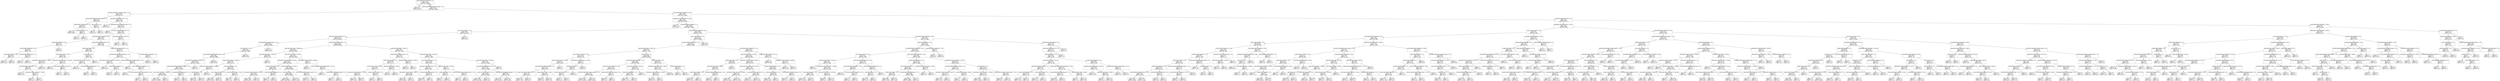 digraph Tree {
node [shape=box] ;
0 [label="CASE_PROCESSING_DURATION <= 3.5\ngini = 0.111\nsamples = 133804\nvalue = [7895, 125909]"] ;
1 [label="gini = 0.0\nsamples = 3353\nvalue = [3353, 0]"] ;
0 -> 1 [labeldistance=2.5, labelangle=45, headlabel="True"] ;
2 [label="ANNUAL_PAID_PREVAILING_WAGE_RATIO <= 1.0\ngini = 0.067\nsamples = 130451\nvalue = [4542, 125909]"] ;
0 -> 2 [labeldistance=2.5, labelangle=-45, headlabel="False"] ;
3 [label="JOB_TITLE_SUBGROUP_assistant professor <= 0.5\ngini = 0.498\nsamples = 706\nvalue = [329, 377]"] ;
2 -> 3 ;
4 [label="ANNUAL_PAID_PREVAILING_WAGE_RATIO <= 1.0\ngini = 0.013\nsamples = 298\nvalue = [296, 2]"] ;
3 -> 4 ;
5 [label="WORK_STATE_CONNECTICUT <= 0.5\ngini = 0.007\nsamples = 294\nvalue = [293, 1]"] ;
4 -> 5 ;
6 [label="gini = 0.0\nsamples = 289\nvalue = [289, 0]"] ;
5 -> 6 ;
7 [label="MONTH_November <= 0.5\ngini = 0.32\nsamples = 5\nvalue = [4, 1]"] ;
5 -> 7 ;
8 [label="gini = 0.0\nsamples = 4\nvalue = [4, 0]"] ;
7 -> 8 ;
9 [label="gini = 0.0\nsamples = 1\nvalue = [0, 1]"] ;
7 -> 9 ;
10 [label="DAY_Tuesday <= 0.5\ngini = 0.375\nsamples = 4\nvalue = [3, 1]"] ;
4 -> 10 ;
11 [label="gini = 0.0\nsamples = 3\nvalue = [3, 0]"] ;
10 -> 11 ;
12 [label="gini = 0.0\nsamples = 1\nvalue = [0, 1]"] ;
10 -> 12 ;
13 [label="PAID_WAGE_SUBMITTED_UNIT <= 3.0\ngini = 0.149\nsamples = 408\nvalue = [33, 375]"] ;
3 -> 13 ;
14 [label="gini = 0.0\nsamples = 18\nvalue = [18, 0]"] ;
13 -> 14 ;
15 [label="PREVAILING_WAGE_SUBMITTED_UNIT <= 3.0\ngini = 0.074\nsamples = 390\nvalue = [15, 375]"] ;
13 -> 15 ;
16 [label="gini = 0.0\nsamples = 1\nvalue = [1, 0]"] ;
15 -> 16 ;
17 [label="WORK_STATE_WEST VIRGINIA <= 0.5\ngini = 0.069\nsamples = 389\nvalue = [14, 375]"] ;
15 -> 17 ;
18 [label="CASE_PROCESSING_DURATION <= 4.5\ngini = 0.065\nsamples = 387\nvalue = [13, 374]"] ;
17 -> 18 ;
19 [label="WORK_STATE_INDIANA <= 0.5\ngini = 0.214\nsamples = 41\nvalue = [5, 36]"] ;
18 -> 19 ;
20 [label="WORK_STATE_TENNESSEE <= 0.5\ngini = 0.142\nsamples = 39\nvalue = [3, 36]"] ;
19 -> 20 ;
21 [label="WORK_STATE_OREGON <= 0.5\ngini = 0.054\nsamples = 36\nvalue = [1, 35]"] ;
20 -> 21 ;
22 [label="gini = 0.0\nsamples = 35\nvalue = [0, 35]"] ;
21 -> 22 ;
23 [label="gini = 0.0\nsamples = 1\nvalue = [1, 0]"] ;
21 -> 23 ;
24 [label="CASE_RECEIVED_MONTH_June <= 0.5\ngini = 0.444\nsamples = 3\nvalue = [2, 1]"] ;
20 -> 24 ;
25 [label="gini = 0.0\nsamples = 2\nvalue = [2, 0]"] ;
24 -> 25 ;
26 [label="gini = 0.0\nsamples = 1\nvalue = [0, 1]"] ;
24 -> 26 ;
27 [label="gini = 0.0\nsamples = 2\nvalue = [2, 0]"] ;
19 -> 27 ;
28 [label="CASE_RECEIVED_MONTH_March <= 0.5\ngini = 0.045\nsamples = 346\nvalue = [8, 338]"] ;
18 -> 28 ;
29 [label="WORK_STATE_OHIO <= 0.5\ngini = 0.025\nsamples = 313\nvalue = [4, 309]"] ;
28 -> 29 ;
30 [label="WORK_STATE_TEXAS <= 0.5\ngini = 0.014\nsamples = 285\nvalue = [2, 283]"] ;
29 -> 30 ;
31 [label="PREVAILING_WAGE_PER_YEAR <= 32812.0\ngini = 0.007\nsamples = 275\nvalue = [1, 274]"] ;
30 -> 31 ;
32 [label="CASE_PROCESSING_DURATION <= 6.5\ngini = 0.08\nsamples = 24\nvalue = [1, 23]"] ;
31 -> 32 ;
33 [label="gini = 0.0\nsamples = 20\nvalue = [0, 20]"] ;
32 -> 33 ;
34 [label="PREVAILING_WAGE_PER_YEAR <= 31990.4\ngini = 0.375\nsamples = 4\nvalue = [1, 3]"] ;
32 -> 34 ;
35 [label="gini = 0.0\nsamples = 3\nvalue = [0, 3]"] ;
34 -> 35 ;
36 [label="gini = 0.0\nsamples = 1\nvalue = [1, 0]"] ;
34 -> 36 ;
37 [label="gini = 0.0\nsamples = 251\nvalue = [0, 251]"] ;
31 -> 37 ;
38 [label="PREVAILING_WAGE_PER_YEAR <= 106548.0\ngini = 0.18\nsamples = 10\nvalue = [1, 9]"] ;
30 -> 38 ;
39 [label="gini = 0.0\nsamples = 8\nvalue = [0, 8]"] ;
38 -> 39 ;
40 [label="PAID_WAGE_PER_YEAR <= 88751.523\ngini = 0.5\nsamples = 2\nvalue = [1, 1]"] ;
38 -> 40 ;
41 [label="gini = 0.0\nsamples = 1\nvalue = [1, 0]"] ;
40 -> 41 ;
42 [label="gini = 0.0\nsamples = 1\nvalue = [0, 1]"] ;
40 -> 42 ;
43 [label="DAY_Monday <= 0.5\ngini = 0.133\nsamples = 28\nvalue = [2, 26]"] ;
29 -> 43 ;
44 [label="PAID_WAGE_PER_YEAR <= 72029.881\ngini = 0.071\nsamples = 27\nvalue = [1, 26]"] ;
43 -> 44 ;
45 [label="gini = 0.0\nsamples = 23\nvalue = [0, 23]"] ;
44 -> 45 ;
46 [label="CASE_RECEIVED_WEEKDAY_Friday <= 0.5\ngini = 0.375\nsamples = 4\nvalue = [1, 3]"] ;
44 -> 46 ;
47 [label="gini = 0.0\nsamples = 3\nvalue = [0, 3]"] ;
46 -> 47 ;
48 [label="gini = 0.0\nsamples = 1\nvalue = [1, 0]"] ;
46 -> 48 ;
49 [label="gini = 0.0\nsamples = 1\nvalue = [1, 0]"] ;
43 -> 49 ;
50 [label="WORK_STATE_MASSACHUSETTS <= 0.5\ngini = 0.213\nsamples = 33\nvalue = [4, 29]"] ;
28 -> 50 ;
51 [label="CASE_RECEIVED_WEEKDAY_Wednesday <= 0.5\ngini = 0.175\nsamples = 31\nvalue = [3, 28]"] ;
50 -> 51 ;
52 [label="PREVAILING_WAGE_PER_YEAR <= 97198.398\ngini = 0.08\nsamples = 24\nvalue = [1, 23]"] ;
51 -> 52 ;
53 [label="gini = 0.0\nsamples = 19\nvalue = [0, 19]"] ;
52 -> 53 ;
54 [label="WORK_STATE_ALABAMA <= 0.5\ngini = 0.32\nsamples = 5\nvalue = [1, 4]"] ;
52 -> 54 ;
55 [label="gini = 0.0\nsamples = 4\nvalue = [0, 4]"] ;
54 -> 55 ;
56 [label="gini = 0.0\nsamples = 1\nvalue = [1, 0]"] ;
54 -> 56 ;
57 [label="ANNUAL_PAID_PREVAILING_WAGE_RATIO <= 0.614\ngini = 0.408\nsamples = 7\nvalue = [2, 5]"] ;
51 -> 57 ;
58 [label="gini = 0.0\nsamples = 1\nvalue = [1, 0]"] ;
57 -> 58 ;
59 [label="CASE_PROCESSING_DURATION <= 6.5\ngini = 0.278\nsamples = 6\nvalue = [1, 5]"] ;
57 -> 59 ;
60 [label="gini = 0.0\nsamples = 4\nvalue = [0, 4]"] ;
59 -> 60 ;
61 [label="ANNUAL_PAID_PREVAILING_WAGE_RATIO <= 0.843\ngini = 0.5\nsamples = 2\nvalue = [1, 1]"] ;
59 -> 61 ;
62 [label="gini = 0.0\nsamples = 1\nvalue = [1, 0]"] ;
61 -> 62 ;
63 [label="gini = 0.0\nsamples = 1\nvalue = [0, 1]"] ;
61 -> 63 ;
64 [label="CASE_PROCESSING_DURATION <= 8.5\ngini = 0.5\nsamples = 2\nvalue = [1, 1]"] ;
50 -> 64 ;
65 [label="gini = 0.0\nsamples = 1\nvalue = [0, 1]"] ;
64 -> 65 ;
66 [label="gini = 0.0\nsamples = 1\nvalue = [1, 0]"] ;
64 -> 66 ;
67 [label="PAID_WAGE_PER_YEAR <= 85873.32\ngini = 0.5\nsamples = 2\nvalue = [1, 1]"] ;
17 -> 67 ;
68 [label="gini = 0.0\nsamples = 1\nvalue = [0, 1]"] ;
67 -> 68 ;
69 [label="gini = 0.0\nsamples = 1\nvalue = [1, 0]"] ;
67 -> 69 ;
70 [label="CASE_PROCESSING_DURATION <= 206.5\ngini = 0.063\nsamples = 129745\nvalue = [4213, 125532]"] ;
2 -> 70 ;
71 [label="PREVAILING_WAGE_PER_YEAR <= 13290.0\ngini = 0.047\nsamples = 120853\nvalue = [2893, 117960]"] ;
70 -> 71 ;
72 [label="gini = 0.0\nsamples = 26\nvalue = [26, 0]"] ;
71 -> 72 ;
73 [label="CASE_PROCESSING_DURATION <= 7.5\ngini = 0.046\nsamples = 120827\nvalue = [2867, 117960]"] ;
71 -> 73 ;
74 [label="VISA_CLASS_greencard <= 0.5\ngini = 0.038\nsamples = 101172\nvalue = [1945, 99227]"] ;
73 -> 74 ;
75 [label="CASE_PROCESSING_DURATION <= 5.5\ngini = 0.037\nsamples = 101153\nvalue = [1926, 99227]"] ;
74 -> 75 ;
76 [label="CASE_RECEIVED_WEEKDAY_Friday <= 0.5\ngini = 0.087\nsamples = 20530\nvalue = [932, 19598]"] ;
75 -> 76 ;
77 [label="DAY_Thursday <= 0.5\ngini = 0.06\nsamples = 20220\nvalue = [622, 19598]"] ;
76 -> 77 ;
78 [label="CASE_RECEIVED_WEEKDAY_Wednesday <= 0.5\ngini = 0.035\nsamples = 19958\nvalue = [360, 19598]"] ;
77 -> 78 ;
79 [label="CASE_RECEIVED_WEEKDAY_Tuesday <= 0.5\ngini = 0.018\nsamples = 19774\nvalue = [176, 19598]"] ;
78 -> 79 ;
80 [label="WORK_STATE_NORTHERN MARIANA ISLANDS <= 0.5\ngini = 0.017\nsamples = 19769\nvalue = [171, 19598]"] ;
79 -> 80 ;
81 [label="PAID_WAGE_PER_YEAR <= 1491200.0\ngini = 0.017\nsamples = 19765\nvalue = [168, 19597]"] ;
80 -> 81 ;
82 [label="gini = 0.017\nsamples = 19764\nvalue = [167, 19597]"] ;
81 -> 82 ;
83 [label="gini = 0.0\nsamples = 1\nvalue = [1, 0]"] ;
81 -> 83 ;
84 [label="CASE_RECEIVED_MONTH_March <= 0.5\ngini = 0.375\nsamples = 4\nvalue = [3, 1]"] ;
80 -> 84 ;
85 [label="gini = 0.0\nsamples = 3\nvalue = [3, 0]"] ;
84 -> 85 ;
86 [label="gini = 0.0\nsamples = 1\nvalue = [0, 1]"] ;
84 -> 86 ;
87 [label="gini = 0.0\nsamples = 5\nvalue = [5, 0]"] ;
79 -> 87 ;
88 [label="gini = 0.0\nsamples = 184\nvalue = [184, 0]"] ;
78 -> 88 ;
89 [label="gini = 0.0\nsamples = 262\nvalue = [262, 0]"] ;
77 -> 89 ;
90 [label="gini = 0.0\nsamples = 310\nvalue = [310, 0]"] ;
76 -> 90 ;
91 [label="CASE_PROCESSING_DURATION <= 6.5\ngini = 0.024\nsamples = 80623\nvalue = [994, 79629]"] ;
75 -> 91 ;
92 [label="PAID_WAGE_PER_YEAR <= 33838.801\ngini = 0.018\nsamples = 65106\nvalue = [602, 64504]"] ;
91 -> 92 ;
93 [label="PAID_WAGE_PER_YEAR <= 33834.0\ngini = 0.096\nsamples = 792\nvalue = [40, 752]"] ;
92 -> 93 ;
94 [label="PAID_WAGE_PER_YEAR <= 23960.0\ngini = 0.094\nsamples = 791\nvalue = [39, 752]"] ;
93 -> 94 ;
95 [label="PREVAILING_WAGE_PER_YEAR <= 23808.0\ngini = 0.219\nsamples = 88\nvalue = [11, 77]"] ;
94 -> 95 ;
96 [label="MONTH_October <= 0.5\ngini = 0.187\nsamples = 86\nvalue = [9, 77]"] ;
95 -> 96 ;
97 [label="gini = 0.108\nsamples = 70\nvalue = [4, 66]"] ;
96 -> 97 ;
98 [label="gini = 0.43\nsamples = 16\nvalue = [5, 11]"] ;
96 -> 98 ;
99 [label="gini = 0.0\nsamples = 2\nvalue = [2, 0]"] ;
95 -> 99 ;
100 [label="WORK_STATE_TEXAS <= 0.5\ngini = 0.076\nsamples = 703\nvalue = [28, 675]"] ;
94 -> 100 ;
101 [label="VISA_CLASS_H-1B1 Chile <= 0.5\ngini = 0.068\nsamples = 676\nvalue = [24, 652]"] ;
100 -> 101 ;
102 [label="gini = 0.064\nsamples = 665\nvalue = [22, 643]"] ;
101 -> 102 ;
103 [label="gini = 0.298\nsamples = 11\nvalue = [2, 9]"] ;
101 -> 103 ;
104 [label="PAID_WAGE_PER_YEAR <= 31350.0\ngini = 0.252\nsamples = 27\nvalue = [4, 23]"] ;
100 -> 104 ;
105 [label="gini = 0.091\nsamples = 21\nvalue = [1, 20]"] ;
104 -> 105 ;
106 [label="gini = 0.5\nsamples = 6\nvalue = [3, 3]"] ;
104 -> 106 ;
107 [label="gini = 0.0\nsamples = 1\nvalue = [1, 0]"] ;
93 -> 107 ;
108 [label="PAID_WAGE_PER_YEAR <= 877500.0\ngini = 0.017\nsamples = 64314\nvalue = [562, 63752]"] ;
92 -> 108 ;
109 [label="PREVAILING_WAGE_PER_YEAR <= 43465.0\ngini = 0.017\nsamples = 64310\nvalue = [560, 63750]"] ;
108 -> 109 ;
110 [label="WORK_STATE_NEVADA <= 0.5\ngini = 0.033\nsamples = 5322\nvalue = [88, 5234]"] ;
109 -> 110 ;
111 [label="PREVAILING_WAGE_PER_YEAR <= 43445.0\ngini = 0.032\nsamples = 5315\nvalue = [86, 5229]"] ;
110 -> 111 ;
112 [label="gini = 0.031\nsamples = 5305\nvalue = [84, 5221]"] ;
111 -> 112 ;
113 [label="gini = 0.32\nsamples = 10\nvalue = [2, 8]"] ;
111 -> 113 ;
114 [label="CASE_RECEIVED_MONTH_July <= 0.5\ngini = 0.408\nsamples = 7\nvalue = [2, 5]"] ;
110 -> 114 ;
115 [label="gini = 0.278\nsamples = 6\nvalue = [1, 5]"] ;
114 -> 115 ;
116 [label="gini = 0.0\nsamples = 1\nvalue = [1, 0]"] ;
114 -> 116 ;
117 [label="PAID_WAGE_PER_YEAR <= 407200.0\ngini = 0.016\nsamples = 58988\nvalue = [472, 58516]"] ;
109 -> 117 ;
118 [label="MONTH_November <= 0.5\ngini = 0.016\nsamples = 58975\nvalue = [470, 58505]"] ;
117 -> 118 ;
119 [label="gini = 0.015\nsamples = 55801\nvalue = [418, 55383]"] ;
118 -> 119 ;
120 [label="gini = 0.032\nsamples = 3174\nvalue = [52, 3122]"] ;
118 -> 120 ;
121 [label="JOB_TITLE_SUBGROUP_business analyst <= 0.5\ngini = 0.26\nsamples = 13\nvalue = [2, 11]"] ;
117 -> 121 ;
122 [label="gini = 0.153\nsamples = 12\nvalue = [1, 11]"] ;
121 -> 122 ;
123 [label="gini = 0.0\nsamples = 1\nvalue = [1, 0]"] ;
121 -> 123 ;
124 [label="PREVAILING_WAGE_PER_YEAR <= 86850.0\ngini = 0.5\nsamples = 4\nvalue = [2, 2]"] ;
108 -> 124 ;
125 [label="gini = 0.0\nsamples = 1\nvalue = [0, 1]"] ;
124 -> 125 ;
126 [label="ANNUAL_PAID_PREVAILING_WAGE_RATIO <= 11.395\ngini = 0.444\nsamples = 3\nvalue = [2, 1]"] ;
124 -> 126 ;
127 [label="gini = 0.0\nsamples = 1\nvalue = [1, 0]"] ;
126 -> 127 ;
128 [label="CASE_RECEIVED_WEEKDAY_Thursday <= 0.5\ngini = 0.5\nsamples = 2\nvalue = [1, 1]"] ;
126 -> 128 ;
129 [label="gini = 0.0\nsamples = 1\nvalue = [1, 0]"] ;
128 -> 129 ;
130 [label="gini = 0.0\nsamples = 1\nvalue = [0, 1]"] ;
128 -> 130 ;
131 [label="PAID_WAGE_PER_YEAR <= 30008.73\ngini = 0.049\nsamples = 15517\nvalue = [392, 15125]"] ;
91 -> 131 ;
132 [label="CASE_RECEIVED_MONTH_March <= 0.5\ngini = 0.325\nsamples = 93\nvalue = [19, 74]"] ;
131 -> 132 ;
133 [label="WORK_STATE_FLORIDA <= 0.5\ngini = 0.283\nsamples = 88\nvalue = [15, 73]"] ;
132 -> 133 ;
134 [label="VISA_CLASS_E-3 Australian <= 0.5\ngini = 0.232\nsamples = 82\nvalue = [11, 71]"] ;
133 -> 134 ;
135 [label="PREVAILING_WAGE_PER_YEAR <= 29559.6\ngini = 0.202\nsamples = 79\nvalue = [9, 70]"] ;
134 -> 135 ;
136 [label="gini = 0.167\nsamples = 76\nvalue = [7, 69]"] ;
135 -> 136 ;
137 [label="gini = 0.444\nsamples = 3\nvalue = [2, 1]"] ;
135 -> 137 ;
138 [label="WORK_STATE_NEW YORK <= 0.5\ngini = 0.444\nsamples = 3\nvalue = [2, 1]"] ;
134 -> 138 ;
139 [label="gini = 0.0\nsamples = 1\nvalue = [0, 1]"] ;
138 -> 139 ;
140 [label="gini = 0.0\nsamples = 2\nvalue = [2, 0]"] ;
138 -> 140 ;
141 [label="PAID_WAGE_PER_YEAR <= 22400.0\ngini = 0.444\nsamples = 6\nvalue = [4, 2]"] ;
133 -> 141 ;
142 [label="gini = 0.0\nsamples = 2\nvalue = [0, 2]"] ;
141 -> 142 ;
143 [label="gini = 0.0\nsamples = 4\nvalue = [4, 0]"] ;
141 -> 143 ;
144 [label="PREVAILING_WAGE_PER_YEAR <= 29507.0\ngini = 0.32\nsamples = 5\nvalue = [4, 1]"] ;
132 -> 144 ;
145 [label="gini = 0.0\nsamples = 4\nvalue = [4, 0]"] ;
144 -> 145 ;
146 [label="gini = 0.0\nsamples = 1\nvalue = [0, 1]"] ;
144 -> 146 ;
147 [label="PAID_WAGE_PER_YEAR <= 48045.76\ngini = 0.047\nsamples = 15424\nvalue = [373, 15051]"] ;
131 -> 147 ;
148 [label="VISA_CLASS_E-3 Australian <= 0.5\ngini = 0.108\nsamples = 1047\nvalue = [60, 987]"] ;
147 -> 148 ;
149 [label="PAID_WAGE_SUBMITTED_UNIT <= 4.5\ngini = 0.1\nsamples = 1037\nvalue = [55, 982]"] ;
148 -> 149 ;
150 [label="PREVAILING_WAGE_PER_YEAR <= 48025.0\ngini = 0.081\nsamples = 946\nvalue = [40, 906]"] ;
149 -> 150 ;
151 [label="gini = 0.079\nsamples = 945\nvalue = [39, 906]"] ;
150 -> 151 ;
152 [label="gini = 0.0\nsamples = 1\nvalue = [1, 0]"] ;
150 -> 152 ;
153 [label="CASE_RECEIVED_MONTH_March <= 0.5\ngini = 0.275\nsamples = 91\nvalue = [15, 76]"] ;
149 -> 153 ;
154 [label="gini = 0.242\nsamples = 85\nvalue = [12, 73]"] ;
153 -> 154 ;
155 [label="gini = 0.5\nsamples = 6\nvalue = [3, 3]"] ;
153 -> 155 ;
156 [label="PAID_WAGE_PER_YEAR <= 41405.0\ngini = 0.5\nsamples = 10\nvalue = [5, 5]"] ;
148 -> 156 ;
157 [label="MONTH_September <= 0.5\ngini = 0.32\nsamples = 5\nvalue = [1, 4]"] ;
156 -> 157 ;
158 [label="gini = 0.0\nsamples = 4\nvalue = [0, 4]"] ;
157 -> 158 ;
159 [label="gini = 0.0\nsamples = 1\nvalue = [1, 0]"] ;
157 -> 159 ;
160 [label="ANNUAL_PAID_PREVAILING_WAGE_RATIO <= 1.022\ngini = 0.32\nsamples = 5\nvalue = [4, 1]"] ;
156 -> 160 ;
161 [label="gini = 0.0\nsamples = 4\nvalue = [4, 0]"] ;
160 -> 161 ;
162 [label="gini = 0.0\nsamples = 1\nvalue = [0, 1]"] ;
160 -> 162 ;
163 [label="PAID_WAGE_PER_YEAR <= 810000.0\ngini = 0.043\nsamples = 14377\nvalue = [313, 14064]"] ;
147 -> 163 ;
164 [label="CASE_RECEIVED_MONTH_March <= 0.5\ngini = 0.042\nsamples = 14376\nvalue = [312, 14064]"] ;
163 -> 164 ;
165 [label="WORK_STATE_NORTH DAKOTA <= 0.5\ngini = 0.038\nsamples = 13263\nvalue = [259, 13004]"] ;
164 -> 165 ;
166 [label="gini = 0.038\nsamples = 13250\nvalue = [256, 12994]"] ;
165 -> 166 ;
167 [label="gini = 0.355\nsamples = 13\nvalue = [3, 10]"] ;
165 -> 167 ;
168 [label="CASE_RECEIVED_WEEKDAY_Wednesday <= 0.5\ngini = 0.091\nsamples = 1113\nvalue = [53, 1060]"] ;
164 -> 168 ;
169 [label="gini = 0.231\nsamples = 323\nvalue = [43, 280]"] ;
168 -> 169 ;
170 [label="gini = 0.025\nsamples = 790\nvalue = [10, 780]"] ;
168 -> 170 ;
171 [label="gini = 0.0\nsamples = 1\nvalue = [1, 0]"] ;
163 -> 171 ;
172 [label="gini = 0.0\nsamples = 19\nvalue = [19, 0]"] ;
74 -> 172 ;
173 [label="CASE_PROCESSING_DURATION <= 81.5\ngini = 0.089\nsamples = 19655\nvalue = [922, 18733]"] ;
73 -> 173 ;
174 [label="VISA_CLASS_greencard <= 0.5\ngini = 0.131\nsamples = 10614\nvalue = [750, 9864]"] ;
173 -> 174 ;
175 [label="CASE_RECEIVED_MONTH_March <= 0.5\ngini = 0.115\nsamples = 10506\nvalue = [642, 9864]"] ;
174 -> 175 ;
176 [label="PAID_WAGE_PER_YEAR <= 46537.5\ngini = 0.073\nsamples = 7344\nvalue = [277, 7067]"] ;
175 -> 176 ;
177 [label="VISA_CLASS_E-3 Australian <= 0.5\ngini = 0.194\nsamples = 349\nvalue = [38, 311]"] ;
176 -> 177 ;
178 [label="PAID_WAGE_PER_YEAR <= 46452.5\ngini = 0.18\nsamples = 341\nvalue = [34, 307]"] ;
177 -> 178 ;
179 [label="CASE_RECEIVED_MONTH_February <= 0.5\ngini = 0.175\nsamples = 340\nvalue = [33, 307]"] ;
178 -> 179 ;
180 [label="WORK_STATE_NORTH CAROLINA <= 0.5\ngini = 0.135\nsamples = 274\nvalue = [20, 254]"] ;
179 -> 180 ;
181 [label="gini = 0.12\nsamples = 264\nvalue = [17, 247]"] ;
180 -> 181 ;
182 [label="gini = 0.42\nsamples = 10\nvalue = [3, 7]"] ;
180 -> 182 ;
183 [label="PAID_WAGE_PER_YEAR <= 28441.0\ngini = 0.316\nsamples = 66\nvalue = [13, 53]"] ;
179 -> 183 ;
184 [label="gini = 0.444\nsamples = 6\nvalue = [4, 2]"] ;
183 -> 184 ;
185 [label="gini = 0.255\nsamples = 60\nvalue = [9, 51]"] ;
183 -> 185 ;
186 [label="gini = 0.0\nsamples = 1\nvalue = [1, 0]"] ;
178 -> 186 ;
187 [label="PREVAILING_WAGE_PER_YEAR <= 31349.0\ngini = 0.5\nsamples = 8\nvalue = [4, 4]"] ;
177 -> 187 ;
188 [label="MONTH_December <= 0.5\ngini = 0.444\nsamples = 6\nvalue = [4, 2]"] ;
187 -> 188 ;
189 [label="WORK_STATE_NEW YORK <= 0.5\ngini = 0.32\nsamples = 5\nvalue = [4, 1]"] ;
188 -> 189 ;
190 [label="gini = 0.0\nsamples = 4\nvalue = [4, 0]"] ;
189 -> 190 ;
191 [label="gini = 0.0\nsamples = 1\nvalue = [0, 1]"] ;
189 -> 191 ;
192 [label="gini = 0.0\nsamples = 1\nvalue = [0, 1]"] ;
188 -> 192 ;
193 [label="gini = 0.0\nsamples = 2\nvalue = [0, 2]"] ;
187 -> 193 ;
194 [label="DAY_Saturday <= 0.5\ngini = 0.066\nsamples = 6995\nvalue = [239, 6756]"] ;
176 -> 194 ;
195 [label="CASE_PROCESSING_DURATION <= 17.5\ngini = 0.062\nsamples = 6847\nvalue = [221, 6626]"] ;
194 -> 195 ;
196 [label="VISA_CLASS_H-1B1 Singapore <= 0.5\ngini = 0.073\nsamples = 5106\nvalue = [195, 4911]"] ;
195 -> 196 ;
197 [label="JOB_TITLE_SUBGROUP_assistant professor <= 0.5\ngini = 0.073\nsamples = 5102\nvalue = [193, 4909]"] ;
196 -> 197 ;
198 [label="gini = 0.064\nsamples = 4505\nvalue = [150, 4355]"] ;
197 -> 198 ;
199 [label="gini = 0.134\nsamples = 597\nvalue = [43, 554]"] ;
197 -> 199 ;
200 [label="CASE_RECEIVED_MONTH_November <= 0.5\ngini = 0.5\nsamples = 4\nvalue = [2, 2]"] ;
196 -> 200 ;
201 [label="gini = 0.444\nsamples = 3\nvalue = [1, 2]"] ;
200 -> 201 ;
202 [label="gini = 0.0\nsamples = 1\nvalue = [1, 0]"] ;
200 -> 202 ;
203 [label="PAID_WAGE_PER_YEAR <= 901286.5\ngini = 0.029\nsamples = 1741\nvalue = [26, 1715]"] ;
195 -> 203 ;
204 [label="WORK_STATE_DELAWARE <= 0.5\ngini = 0.028\nsamples = 1740\nvalue = [25, 1715]"] ;
203 -> 204 ;
205 [label="gini = 0.027\nsamples = 1735\nvalue = [24, 1711]"] ;
204 -> 205 ;
206 [label="gini = 0.32\nsamples = 5\nvalue = [1, 4]"] ;
204 -> 206 ;
207 [label="gini = 0.0\nsamples = 1\nvalue = [1, 0]"] ;
203 -> 207 ;
208 [label="MONTH_September <= 0.5\ngini = 0.214\nsamples = 148\nvalue = [18, 130]"] ;
194 -> 208 ;
209 [label="PREVAILING_WAGE_PER_YEAR <= 92883.5\ngini = 0.187\nsamples = 144\nvalue = [15, 129]"] ;
208 -> 209 ;
210 [label="PREVAILING_WAGE_PER_YEAR <= 92293.0\ngini = 0.291\nsamples = 85\nvalue = [15, 70]"] ;
209 -> 210 ;
211 [label="gini = 0.219\nsamples = 80\nvalue = [10, 70]"] ;
210 -> 211 ;
212 [label="gini = 0.0\nsamples = 5\nvalue = [5, 0]"] ;
210 -> 212 ;
213 [label="gini = 0.0\nsamples = 59\nvalue = [0, 59]"] ;
209 -> 213 ;
214 [label="WORK_STATE_ARIZONA <= 0.5\ngini = 0.375\nsamples = 4\nvalue = [3, 1]"] ;
208 -> 214 ;
215 [label="gini = 0.0\nsamples = 3\nvalue = [3, 0]"] ;
214 -> 215 ;
216 [label="gini = 0.0\nsamples = 1\nvalue = [0, 1]"] ;
214 -> 216 ;
217 [label="CASE_PROCESSING_DURATION <= 11.5\ngini = 0.204\nsamples = 3162\nvalue = [365, 2797]"] ;
175 -> 217 ;
218 [label="PAID_WAGE_PER_YEAR <= 40736.0\ngini = 0.234\nsamples = 2690\nvalue = [364, 2326]"] ;
217 -> 218 ;
219 [label="WORK_STATE_UTAH <= 0.5\ngini = 0.488\nsamples = 95\nvalue = [40, 55]"] ;
218 -> 219 ;
220 [label="PAID_WAGE_PER_YEAR <= 39700.0\ngini = 0.461\nsamples = 86\nvalue = [31, 55]"] ;
219 -> 220 ;
221 [label="WORK_STATE_FLORIDA <= 0.5\ngini = 0.419\nsamples = 77\nvalue = [23, 54]"] ;
220 -> 221 ;
222 [label="gini = 0.454\nsamples = 66\nvalue = [23, 43]"] ;
221 -> 222 ;
223 [label="gini = 0.0\nsamples = 11\nvalue = [0, 11]"] ;
221 -> 223 ;
224 [label="CASE_RECEIVED_WEEKDAY_Thursday <= 0.5\ngini = 0.198\nsamples = 9\nvalue = [8, 1]"] ;
220 -> 224 ;
225 [label="gini = 0.0\nsamples = 8\nvalue = [8, 0]"] ;
224 -> 225 ;
226 [label="gini = 0.0\nsamples = 1\nvalue = [0, 1]"] ;
224 -> 226 ;
227 [label="gini = 0.0\nsamples = 9\nvalue = [9, 0]"] ;
219 -> 227 ;
228 [label="PREVAILING_WAGE_PER_YEAR <= 95015.5\ngini = 0.219\nsamples = 2595\nvalue = [324, 2271]"] ;
218 -> 228 ;
229 [label="PREVAILING_WAGE_PER_YEAR <= 90159.0\ngini = 0.251\nsamples = 2081\nvalue = [306, 1775]"] ;
228 -> 229 ;
230 [label="PREVAILING_WAGE_PER_YEAR <= 58094.5\ngini = 0.23\nsamples = 1862\nvalue = [247, 1615]"] ;
229 -> 230 ;
231 [label="gini = 0.309\nsamples = 601\nvalue = [115, 486]"] ;
230 -> 231 ;
232 [label="gini = 0.187\nsamples = 1261\nvalue = [132, 1129]"] ;
230 -> 232 ;
233 [label="CASE_PROCESSING_DURATION <= 8.5\ngini = 0.394\nsamples = 219\nvalue = [59, 160]"] ;
229 -> 233 ;
234 [label="gini = 0.487\nsamples = 43\nvalue = [25, 18]"] ;
233 -> 234 ;
235 [label="gini = 0.312\nsamples = 176\nvalue = [34, 142]"] ;
233 -> 235 ;
236 [label="WORK_STATE_NEW JERSEY <= 0.5\ngini = 0.068\nsamples = 514\nvalue = [18, 496]"] ;
228 -> 236 ;
237 [label="WORK_STATE_ARKANSAS <= 0.5\ngini = 0.057\nsamples = 508\nvalue = [15, 493]"] ;
236 -> 237 ;
238 [label="gini = 0.054\nsamples = 507\nvalue = [14, 493]"] ;
237 -> 238 ;
239 [label="gini = 0.0\nsamples = 1\nvalue = [1, 0]"] ;
237 -> 239 ;
240 [label="CASE_RECEIVED_WEEKDAY_Sunday <= 0.5\ngini = 0.5\nsamples = 6\nvalue = [3, 3]"] ;
236 -> 240 ;
241 [label="gini = 0.375\nsamples = 4\nvalue = [1, 3]"] ;
240 -> 241 ;
242 [label="gini = 0.0\nsamples = 2\nvalue = [2, 0]"] ;
240 -> 242 ;
243 [label="WORK_STATE_MASSACHUSETTS <= 0.5\ngini = 0.004\nsamples = 472\nvalue = [1, 471]"] ;
217 -> 243 ;
244 [label="gini = 0.0\nsamples = 455\nvalue = [0, 455]"] ;
243 -> 244 ;
245 [label="PREVAILING_WAGE_PER_YEAR <= 99664.0\ngini = 0.111\nsamples = 17\nvalue = [1, 16]"] ;
243 -> 245 ;
246 [label="gini = 0.0\nsamples = 16\nvalue = [0, 16]"] ;
245 -> 246 ;
247 [label="gini = 0.0\nsamples = 1\nvalue = [1, 0]"] ;
245 -> 247 ;
248 [label="gini = 0.0\nsamples = 108\nvalue = [108, 0]"] ;
174 -> 248 ;
249 [label="CASE_PROCESSING_DURATION <= 189.5\ngini = 0.037\nsamples = 9041\nvalue = [172, 8869]"] ;
173 -> 249 ;
250 [label="WORK_STATE_MONTANA <= 0.5\ngini = 0.031\nsamples = 8523\nvalue = [135, 8388]"] ;
249 -> 250 ;
251 [label="CASE_PROCESSING_DURATION <= 133.5\ngini = 0.031\nsamples = 8519\nvalue = [133, 8386]"] ;
250 -> 251 ;
252 [label="VISA_CLASS_greencard <= 0.5\ngini = 0.071\nsamples = 1498\nvalue = [55, 1443]"] ;
251 -> 252 ;
253 [label="PAID_WAGE_PER_YEAR <= 32240.0\ngini = 0.027\nsamples = 1387\nvalue = [19, 1368]"] ;
252 -> 253 ;
254 [label="gini = 0.0\nsamples = 1\nvalue = [1, 0]"] ;
253 -> 254 ;
255 [label="PREVAILING_WAGE_PER_YEAR <= 125496.5\ngini = 0.026\nsamples = 1386\nvalue = [18, 1368]"] ;
253 -> 255 ;
256 [label="WORK_STATE_ALABAMA <= 0.5\ngini = 0.021\nsamples = 1346\nvalue = [14, 1332]"] ;
255 -> 256 ;
257 [label="gini = 0.019\nsamples = 1343\nvalue = [13, 1330]"] ;
256 -> 257 ;
258 [label="gini = 0.444\nsamples = 3\nvalue = [1, 2]"] ;
256 -> 258 ;
259 [label="PAID_WAGE_PER_YEAR <= 127150.199\ngini = 0.18\nsamples = 40\nvalue = [4, 36]"] ;
255 -> 259 ;
260 [label="gini = 0.444\nsamples = 3\nvalue = [2, 1]"] ;
259 -> 260 ;
261 [label="gini = 0.102\nsamples = 37\nvalue = [2, 35]"] ;
259 -> 261 ;
262 [label="CASE_PROCESSING_DURATION <= 125.0\ngini = 0.438\nsamples = 111\nvalue = [36, 75]"] ;
252 -> 262 ;
263 [label="CASE_PROCESSING_DURATION <= 121.0\ngini = 0.059\nsamples = 33\nvalue = [32, 1]"] ;
262 -> 263 ;
264 [label="gini = 0.0\nsamples = 30\nvalue = [30, 0]"] ;
263 -> 264 ;
265 [label="CASE_PROCESSING_DURATION <= 122.5\ngini = 0.444\nsamples = 3\nvalue = [2, 1]"] ;
263 -> 265 ;
266 [label="gini = 0.0\nsamples = 1\nvalue = [0, 1]"] ;
265 -> 266 ;
267 [label="gini = 0.0\nsamples = 2\nvalue = [2, 0]"] ;
265 -> 267 ;
268 [label="WORK_STATE_MASSACHUSETTS <= 0.5\ngini = 0.097\nsamples = 78\nvalue = [4, 74]"] ;
262 -> 268 ;
269 [label="MONTH_February <= 0.5\ngini = 0.075\nsamples = 77\nvalue = [3, 74]"] ;
268 -> 269 ;
270 [label="gini = 0.051\nsamples = 76\nvalue = [2, 74]"] ;
269 -> 270 ;
271 [label="gini = 0.0\nsamples = 1\nvalue = [1, 0]"] ;
269 -> 271 ;
272 [label="gini = 0.0\nsamples = 1\nvalue = [1, 0]"] ;
268 -> 272 ;
273 [label="CASE_PROCESSING_DURATION <= 162.5\ngini = 0.022\nsamples = 7021\nvalue = [78, 6943]"] ;
251 -> 273 ;
274 [label="WORK_STATE_MISSISSIPPI <= 0.5\ngini = 0.012\nsamples = 5010\nvalue = [30, 4980]"] ;
273 -> 274 ;
275 [label="VISA_CLASS_greencard <= 0.5\ngini = 0.012\nsamples = 5002\nvalue = [29, 4973]"] ;
274 -> 275 ;
276 [label="WORK_STATE_TEXAS <= 0.5\ngini = 0.038\nsamples = 412\nvalue = [8, 404]"] ;
275 -> 276 ;
277 [label="gini = 0.026\nsamples = 383\nvalue = [5, 378]"] ;
276 -> 277 ;
278 [label="gini = 0.185\nsamples = 29\nvalue = [3, 26]"] ;
276 -> 278 ;
279 [label="CASE_RECEIVED_MONTH_December <= 0.5\ngini = 0.009\nsamples = 4590\nvalue = [21, 4569]"] ;
275 -> 279 ;
280 [label="gini = 0.009\nsamples = 4589\nvalue = [20, 4569]"] ;
279 -> 280 ;
281 [label="gini = 0.0\nsamples = 1\nvalue = [1, 0]"] ;
279 -> 281 ;
282 [label="PREVAILING_WAGE_PER_YEAR <= 34075.0\ngini = 0.219\nsamples = 8\nvalue = [1, 7]"] ;
274 -> 282 ;
283 [label="gini = 0.0\nsamples = 1\nvalue = [1, 0]"] ;
282 -> 283 ;
284 [label="gini = 0.0\nsamples = 7\nvalue = [0, 7]"] ;
282 -> 284 ;
285 [label="PREVAILING_WAGE_PER_YEAR <= 48143.5\ngini = 0.047\nsamples = 2011\nvalue = [48, 1963]"] ;
273 -> 285 ;
286 [label="CASE_RECEIVED_WEEKDAY_Saturday <= 0.5\ngini = 0.157\nsamples = 140\nvalue = [12, 128]"] ;
285 -> 286 ;
287 [label="PREVAILING_WAGE_PER_YEAR <= 48073.5\ngini = 0.135\nsamples = 137\nvalue = [10, 127]"] ;
286 -> 287 ;
288 [label="gini = 0.124\nsamples = 136\nvalue = [9, 127]"] ;
287 -> 288 ;
289 [label="gini = 0.0\nsamples = 1\nvalue = [1, 0]"] ;
287 -> 289 ;
290 [label="PAID_WAGE_PER_YEAR <= 28000.0\ngini = 0.444\nsamples = 3\nvalue = [2, 1]"] ;
286 -> 290 ;
291 [label="gini = 0.0\nsamples = 1\nvalue = [0, 1]"] ;
290 -> 291 ;
292 [label="gini = 0.0\nsamples = 2\nvalue = [2, 0]"] ;
290 -> 292 ;
293 [label="MONTH_June <= 0.5\ngini = 0.038\nsamples = 1871\nvalue = [36, 1835]"] ;
285 -> 293 ;
294 [label="PREVAILING_WAGE_PER_YEAR <= 131938.5\ngini = 0.033\nsamples = 1781\nvalue = [30, 1751]"] ;
293 -> 294 ;
295 [label="gini = 0.029\nsamples = 1705\nvalue = [25, 1680]"] ;
294 -> 295 ;
296 [label="gini = 0.123\nsamples = 76\nvalue = [5, 71]"] ;
294 -> 296 ;
297 [label="ANNUAL_PAID_PREVAILING_WAGE_RATIO <= 1.001\ngini = 0.124\nsamples = 90\nvalue = [6, 84]"] ;
293 -> 297 ;
298 [label="gini = 0.24\nsamples = 43\nvalue = [6, 37]"] ;
297 -> 298 ;
299 [label="gini = 0.0\nsamples = 47\nvalue = [0, 47]"] ;
297 -> 299 ;
300 [label="CASE_PROCESSING_DURATION <= 137.5\ngini = 0.5\nsamples = 4\nvalue = [2, 2]"] ;
250 -> 300 ;
301 [label="gini = 0.0\nsamples = 2\nvalue = [2, 0]"] ;
300 -> 301 ;
302 [label="gini = 0.0\nsamples = 2\nvalue = [0, 2]"] ;
300 -> 302 ;
303 [label="WORK_STATE_NORTH DAKOTA <= 0.5\ngini = 0.133\nsamples = 518\nvalue = [37, 481]"] ;
249 -> 303 ;
304 [label="WORK_STATE_CONNECTICUT <= 0.5\ngini = 0.13\nsamples = 517\nvalue = [36, 481]"] ;
303 -> 304 ;
305 [label="MONTH_December <= 0.5\ngini = 0.126\nsamples = 516\nvalue = [35, 481]"] ;
304 -> 305 ;
306 [label="PAID_WAGE_PER_YEAR <= 83215.5\ngini = 0.17\nsamples = 330\nvalue = [31, 299]"] ;
305 -> 306 ;
307 [label="JOB_TITLE_SUBGROUP_teacher <= 0.5\ngini = 0.073\nsamples = 159\nvalue = [6, 153]"] ;
306 -> 307 ;
308 [label="WORK_STATE_MARYLAND <= 0.5\ngini = 0.029\nsamples = 135\nvalue = [2, 133]"] ;
307 -> 308 ;
309 [label="gini = 0.015\nsamples = 131\nvalue = [1, 130]"] ;
308 -> 309 ;
310 [label="gini = 0.375\nsamples = 4\nvalue = [1, 3]"] ;
308 -> 310 ;
311 [label="WORK_STATE_VIRGINIA <= 0.5\ngini = 0.278\nsamples = 24\nvalue = [4, 20]"] ;
307 -> 311 ;
312 [label="gini = 0.165\nsamples = 22\nvalue = [2, 20]"] ;
311 -> 312 ;
313 [label="gini = 0.0\nsamples = 2\nvalue = [2, 0]"] ;
311 -> 313 ;
314 [label="ANNUAL_PAID_PREVAILING_WAGE_RATIO <= 1.002\ngini = 0.25\nsamples = 171\nvalue = [25, 146]"] ;
306 -> 314 ;
315 [label="CASE_RECEIVED_MONTH_September <= 0.5\ngini = 0.361\nsamples = 72\nvalue = [17, 55]"] ;
314 -> 315 ;
316 [label="gini = 0.324\nsamples = 64\nvalue = [13, 51]"] ;
315 -> 316 ;
317 [label="gini = 0.5\nsamples = 8\nvalue = [4, 4]"] ;
315 -> 317 ;
318 [label="PAID_WAGE_PER_YEAR <= 83960.0\ngini = 0.149\nsamples = 99\nvalue = [8, 91]"] ;
314 -> 318 ;
319 [label="gini = 0.0\nsamples = 1\nvalue = [1, 0]"] ;
318 -> 319 ;
320 [label="gini = 0.133\nsamples = 98\nvalue = [7, 91]"] ;
318 -> 320 ;
321 [label="WORK_STATE_MARYLAND <= 0.5\ngini = 0.042\nsamples = 186\nvalue = [4, 182]"] ;
305 -> 321 ;
322 [label="PREVAILING_WAGE_PER_YEAR <= 107851.0\ngini = 0.032\nsamples = 182\nvalue = [3, 179]"] ;
321 -> 322 ;
323 [label="gini = 0.0\nsamples = 130\nvalue = [0, 130]"] ;
322 -> 323 ;
324 [label="PAID_WAGE_PER_YEAR <= 108402.5\ngini = 0.109\nsamples = 52\nvalue = [3, 49]"] ;
322 -> 324 ;
325 [label="gini = 0.0\nsamples = 1\nvalue = [1, 0]"] ;
324 -> 325 ;
326 [label="gini = 0.075\nsamples = 51\nvalue = [2, 49]"] ;
324 -> 326 ;
327 [label="ANNUAL_PAID_PREVAILING_WAGE_RATIO <= 1.017\ngini = 0.375\nsamples = 4\nvalue = [1, 3]"] ;
321 -> 327 ;
328 [label="gini = 0.0\nsamples = 3\nvalue = [0, 3]"] ;
327 -> 328 ;
329 [label="gini = 0.0\nsamples = 1\nvalue = [1, 0]"] ;
327 -> 329 ;
330 [label="gini = 0.0\nsamples = 1\nvalue = [1, 0]"] ;
304 -> 330 ;
331 [label="gini = 0.0\nsamples = 1\nvalue = [1, 0]"] ;
303 -> 331 ;
332 [label="JOB_TITLE_SUBGROUP_teacher <= 0.5\ngini = 0.253\nsamples = 8892\nvalue = [1320, 7572]"] ;
70 -> 332 ;
333 [label="PREVAILING_WAGE_PER_YEAR <= 73621.5\ngini = 0.216\nsamples = 8081\nvalue = [995, 7086]"] ;
332 -> 333 ;
334 [label="VISA_CLASS_greencard <= 0.5\ngini = 0.131\nsamples = 3722\nvalue = [263, 3459]"] ;
333 -> 334 ;
335 [label="CASE_PROCESSING_DURATION <= 744.5\ngini = 0.116\nsamples = 3484\nvalue = [216, 3268]"] ;
334 -> 335 ;
336 [label="WORK_STATE_OREGON <= 0.5\ngini = 0.082\nsamples = 2304\nvalue = [99, 2205]"] ;
335 -> 336 ;
337 [label="VISA_CLASS_E-3 Australian <= 0.5\ngini = 0.079\nsamples = 2283\nvalue = [94, 2189]"] ;
336 -> 337 ;
338 [label="WORK_STATE_OKLAHOMA <= 0.5\ngini = 0.077\nsamples = 2271\nvalue = [91, 2180]"] ;
337 -> 338 ;
339 [label="WORK_STATE_UTAH <= 0.5\ngini = 0.074\nsamples = 2250\nvalue = [87, 2163]"] ;
338 -> 339 ;
340 [label="WORK_STATE_ARKANSAS <= 0.5\ngini = 0.072\nsamples = 2236\nvalue = [84, 2152]"] ;
339 -> 340 ;
341 [label="CASE_RECEIVED_MONTH_February <= 0.5\ngini = 0.071\nsamples = 2226\nvalue = [82, 2144]"] ;
340 -> 341 ;
342 [label="gini = 0.065\nsamples = 2053\nvalue = [69, 1984]"] ;
341 -> 342 ;
343 [label="gini = 0.139\nsamples = 173\nvalue = [13, 160]"] ;
341 -> 343 ;
344 [label="CASE_RECEIVED_MONTH_March <= 0.5\ngini = 0.32\nsamples = 10\nvalue = [2, 8]"] ;
340 -> 344 ;
345 [label="gini = 0.0\nsamples = 8\nvalue = [0, 8]"] ;
344 -> 345 ;
346 [label="gini = 0.0\nsamples = 2\nvalue = [2, 0]"] ;
344 -> 346 ;
347 [label="ANNUAL_PAID_PREVAILING_WAGE_RATIO <= 1.175\ngini = 0.337\nsamples = 14\nvalue = [3, 11]"] ;
339 -> 347 ;
348 [label="CASE_PROCESSING_DURATION <= 593.5\ngini = 0.49\nsamples = 7\nvalue = [3, 4]"] ;
347 -> 348 ;
349 [label="gini = 0.375\nsamples = 4\nvalue = [3, 1]"] ;
348 -> 349 ;
350 [label="gini = 0.0\nsamples = 3\nvalue = [0, 3]"] ;
348 -> 350 ;
351 [label="gini = 0.0\nsamples = 7\nvalue = [0, 7]"] ;
347 -> 351 ;
352 [label="ANNUAL_PAID_PREVAILING_WAGE_RATIO <= 1.0\ngini = 0.308\nsamples = 21\nvalue = [4, 17]"] ;
338 -> 352 ;
353 [label="gini = 0.0\nsamples = 16\nvalue = [0, 16]"] ;
352 -> 353 ;
354 [label="MONTH_September <= 0.5\ngini = 0.32\nsamples = 5\nvalue = [4, 1]"] ;
352 -> 354 ;
355 [label="gini = 0.0\nsamples = 4\nvalue = [4, 0]"] ;
354 -> 355 ;
356 [label="gini = 0.0\nsamples = 1\nvalue = [0, 1]"] ;
354 -> 356 ;
357 [label="JOB_TITLE_SUBGROUP_data analyst <= 0.5\ngini = 0.375\nsamples = 12\nvalue = [3, 9]"] ;
337 -> 357 ;
358 [label="PAID_WAGE_PER_YEAR <= 65836.5\ngini = 0.18\nsamples = 10\nvalue = [1, 9]"] ;
357 -> 358 ;
359 [label="gini = 0.0\nsamples = 1\nvalue = [1, 0]"] ;
358 -> 359 ;
360 [label="gini = 0.0\nsamples = 9\nvalue = [0, 9]"] ;
358 -> 360 ;
361 [label="gini = 0.0\nsamples = 2\nvalue = [2, 0]"] ;
357 -> 361 ;
362 [label="CASE_PROCESSING_DURATION <= 641.5\ngini = 0.363\nsamples = 21\nvalue = [5, 16]"] ;
336 -> 362 ;
363 [label="PREVAILING_WAGE_PER_YEAR <= 69112.398\ngini = 0.208\nsamples = 17\nvalue = [2, 15]"] ;
362 -> 363 ;
364 [label="DAY_Friday <= 0.5\ngini = 0.117\nsamples = 16\nvalue = [1, 15]"] ;
363 -> 364 ;
365 [label="gini = 0.0\nsamples = 14\nvalue = [0, 14]"] ;
364 -> 365 ;
366 [label="PAID_WAGE_PER_YEAR <= 68400.0\ngini = 0.5\nsamples = 2\nvalue = [1, 1]"] ;
364 -> 366 ;
367 [label="gini = 0.0\nsamples = 1\nvalue = [0, 1]"] ;
366 -> 367 ;
368 [label="gini = 0.0\nsamples = 1\nvalue = [1, 0]"] ;
366 -> 368 ;
369 [label="gini = 0.0\nsamples = 1\nvalue = [1, 0]"] ;
363 -> 369 ;
370 [label="CASE_RECEIVED_MONTH_March <= 0.5\ngini = 0.375\nsamples = 4\nvalue = [3, 1]"] ;
362 -> 370 ;
371 [label="gini = 0.0\nsamples = 3\nvalue = [3, 0]"] ;
370 -> 371 ;
372 [label="gini = 0.0\nsamples = 1\nvalue = [0, 1]"] ;
370 -> 372 ;
373 [label="PREVAILING_WAGE_PER_YEAR <= 67452.0\ngini = 0.179\nsamples = 1180\nvalue = [117, 1063]"] ;
335 -> 373 ;
374 [label="JOB_TITLE_SUBGROUP_business analyst <= 0.5\ngini = 0.14\nsamples = 1013\nvalue = [77, 936]"] ;
373 -> 374 ;
375 [label="WORK_STATE_LOUISIANA <= 0.5\ngini = 0.12\nsamples = 901\nvalue = [58, 843]"] ;
374 -> 375 ;
376 [label="WORK_STATE_NEVADA <= 0.5\ngini = 0.115\nsamples = 895\nvalue = [55, 840]"] ;
375 -> 376 ;
377 [label="CASE_PROCESSING_DURATION <= 745.5\ngini = 0.112\nsamples = 892\nvalue = [53, 839]"] ;
376 -> 377 ;
378 [label="gini = 0.0\nsamples = 1\nvalue = [1, 0]"] ;
377 -> 378 ;
379 [label="WORK_STATE_ALABAMA <= 0.5\ngini = 0.11\nsamples = 891\nvalue = [52, 839]"] ;
377 -> 379 ;
380 [label="gini = 0.105\nsamples = 883\nvalue = [49, 834]"] ;
379 -> 380 ;
381 [label="gini = 0.469\nsamples = 8\nvalue = [3, 5]"] ;
379 -> 381 ;
382 [label="CASE_PROCESSING_DURATION <= 982.0\ngini = 0.444\nsamples = 3\nvalue = [2, 1]"] ;
376 -> 382 ;
383 [label="gini = 0.0\nsamples = 1\nvalue = [0, 1]"] ;
382 -> 383 ;
384 [label="gini = 0.0\nsamples = 2\nvalue = [2, 0]"] ;
382 -> 384 ;
385 [label="CASE_PROCESSING_DURATION <= 968.5\ngini = 0.5\nsamples = 6\nvalue = [3, 3]"] ;
375 -> 385 ;
386 [label="gini = 0.0\nsamples = 3\nvalue = [0, 3]"] ;
385 -> 386 ;
387 [label="gini = 0.0\nsamples = 3\nvalue = [3, 0]"] ;
385 -> 387 ;
388 [label="CASE_PROCESSING_DURATION <= 1044.0\ngini = 0.282\nsamples = 112\nvalue = [19, 93]"] ;
374 -> 388 ;
389 [label="PAID_WAGE_PER_YEAR <= 73403.5\ngini = 0.205\nsamples = 95\nvalue = [11, 84]"] ;
388 -> 389 ;
390 [label="PAID_WAGE_PER_YEAR <= 57006.4\ngini = 0.15\nsamples = 86\nvalue = [7, 79]"] ;
389 -> 390 ;
391 [label="DAY_Tuesday <= 0.5\ngini = 0.386\nsamples = 23\nvalue = [6, 17]"] ;
390 -> 391 ;
392 [label="gini = 0.266\nsamples = 19\nvalue = [3, 16]"] ;
391 -> 392 ;
393 [label="gini = 0.375\nsamples = 4\nvalue = [3, 1]"] ;
391 -> 393 ;
394 [label="WORK_STATE_MARYLAND <= 0.5\ngini = 0.031\nsamples = 63\nvalue = [1, 62]"] ;
390 -> 394 ;
395 [label="gini = 0.0\nsamples = 60\nvalue = [0, 60]"] ;
394 -> 395 ;
396 [label="gini = 0.444\nsamples = 3\nvalue = [1, 2]"] ;
394 -> 396 ;
397 [label="PAID_WAGE_PER_YEAR <= 81066.5\ngini = 0.494\nsamples = 9\nvalue = [4, 5]"] ;
389 -> 397 ;
398 [label="PAID_WAGE_PER_YEAR <= 76182.535\ngini = 0.444\nsamples = 6\nvalue = [4, 2]"] ;
397 -> 398 ;
399 [label="gini = 0.444\nsamples = 3\nvalue = [1, 2]"] ;
398 -> 399 ;
400 [label="gini = 0.0\nsamples = 3\nvalue = [3, 0]"] ;
398 -> 400 ;
401 [label="gini = 0.0\nsamples = 3\nvalue = [0, 3]"] ;
397 -> 401 ;
402 [label="PAID_WAGE_PER_YEAR <= 62500.0\ngini = 0.498\nsamples = 17\nvalue = [8, 9]"] ;
388 -> 402 ;
403 [label="ANNUAL_PAID_PREVAILING_WAGE_RATIO <= 1.001\ngini = 0.444\nsamples = 12\nvalue = [8, 4]"] ;
402 -> 403 ;
404 [label="CASE_PROCESSING_DURATION <= 1095.0\ngini = 0.48\nsamples = 5\nvalue = [2, 3]"] ;
403 -> 404 ;
405 [label="gini = 0.0\nsamples = 2\nvalue = [0, 2]"] ;
404 -> 405 ;
406 [label="gini = 0.444\nsamples = 3\nvalue = [2, 1]"] ;
404 -> 406 ;
407 [label="CASE_RECEIVED_MONTH_April <= 0.5\ngini = 0.245\nsamples = 7\nvalue = [6, 1]"] ;
403 -> 407 ;
408 [label="gini = 0.0\nsamples = 6\nvalue = [6, 0]"] ;
407 -> 408 ;
409 [label="gini = 0.0\nsamples = 1\nvalue = [0, 1]"] ;
407 -> 409 ;
410 [label="gini = 0.0\nsamples = 5\nvalue = [0, 5]"] ;
402 -> 410 ;
411 [label="CASE_PROCESSING_DURATION <= 1059.0\ngini = 0.364\nsamples = 167\nvalue = [40, 127]"] ;
373 -> 411 ;
412 [label="WORK_STATE_OREGON <= 0.5\ngini = 0.278\nsamples = 138\nvalue = [23, 115]"] ;
411 -> 412 ;
413 [label="WORK_STATE_VIRGINIA <= 0.5\ngini = 0.252\nsamples = 135\nvalue = [20, 115]"] ;
412 -> 413 ;
414 [label="WORK_STATE_LOUISIANA <= 0.5\ngini = 0.206\nsamples = 120\nvalue = [14, 106]"] ;
413 -> 414 ;
415 [label="WORK_STATE_NORTH CAROLINA <= 0.5\ngini = 0.195\nsamples = 119\nvalue = [13, 106]"] ;
414 -> 415 ;
416 [label="gini = 0.174\nsamples = 114\nvalue = [11, 103]"] ;
415 -> 416 ;
417 [label="gini = 0.48\nsamples = 5\nvalue = [2, 3]"] ;
415 -> 417 ;
418 [label="gini = 0.0\nsamples = 1\nvalue = [1, 0]"] ;
414 -> 418 ;
419 [label="CASE_PROCESSING_DURATION <= 980.0\ngini = 0.48\nsamples = 15\nvalue = [6, 9]"] ;
413 -> 419 ;
420 [label="ANNUAL_PAID_PREVAILING_WAGE_RATIO <= 1.052\ngini = 0.298\nsamples = 11\nvalue = [2, 9]"] ;
419 -> 420 ;
421 [label="gini = 0.0\nsamples = 9\nvalue = [0, 9]"] ;
420 -> 421 ;
422 [label="gini = 0.0\nsamples = 2\nvalue = [2, 0]"] ;
420 -> 422 ;
423 [label="gini = 0.0\nsamples = 4\nvalue = [4, 0]"] ;
419 -> 423 ;
424 [label="gini = 0.0\nsamples = 3\nvalue = [3, 0]"] ;
412 -> 424 ;
425 [label="JOB_TITLE_SUBGROUP_assistant professor <= 0.5\ngini = 0.485\nsamples = 29\nvalue = [17, 12]"] ;
411 -> 425 ;
426 [label="CASE_PROCESSING_DURATION <= 1202.5\ngini = 0.386\nsamples = 23\nvalue = [17, 6]"] ;
425 -> 426 ;
427 [label="CASE_RECEIVED_MONTH_August <= 0.5\ngini = 0.308\nsamples = 21\nvalue = [17, 4]"] ;
426 -> 427 ;
428 [label="MONTH_July <= 0.5\ngini = 0.255\nsamples = 20\nvalue = [17, 3]"] ;
427 -> 428 ;
429 [label="gini = 0.188\nsamples = 19\nvalue = [17, 2]"] ;
428 -> 429 ;
430 [label="gini = 0.0\nsamples = 1\nvalue = [0, 1]"] ;
428 -> 430 ;
431 [label="gini = 0.0\nsamples = 1\nvalue = [0, 1]"] ;
427 -> 431 ;
432 [label="gini = 0.0\nsamples = 2\nvalue = [0, 2]"] ;
426 -> 432 ;
433 [label="gini = 0.0\nsamples = 6\nvalue = [0, 6]"] ;
425 -> 433 ;
434 [label="CASE_PROCESSING_DURATION <= 687.0\ngini = 0.317\nsamples = 238\nvalue = [47, 191]"] ;
334 -> 434 ;
435 [label="WORK_STATE_PENNSYLVANIA <= 0.5\ngini = 0.283\nsamples = 229\nvalue = [39, 190]"] ;
434 -> 435 ;
436 [label="WORK_STATE_IOWA <= 0.5\ngini = 0.239\nsamples = 216\nvalue = [30, 186]"] ;
435 -> 436 ;
437 [label="CASE_RECEIVED_MONTH_February <= 0.5\ngini = 0.216\nsamples = 211\nvalue = [26, 185]"] ;
436 -> 437 ;
438 [label="PREVAILING_WAGE_SUBMITTED_UNIT <= 3.0\ngini = 0.199\nsamples = 205\nvalue = [23, 182]"] ;
437 -> 438 ;
439 [label="WORK_STATE_MONTANA <= 0.5\ngini = 0.192\nsamples = 204\nvalue = [22, 182]"] ;
438 -> 439 ;
440 [label="CASE_RECEIVED_WEEKDAY_Friday <= 0.5\ngini = 0.185\nsamples = 203\nvalue = [21, 182]"] ;
439 -> 440 ;
441 [label="gini = 0.233\nsamples = 156\nvalue = [21, 135]"] ;
440 -> 441 ;
442 [label="gini = 0.0\nsamples = 47\nvalue = [0, 47]"] ;
440 -> 442 ;
443 [label="gini = 0.0\nsamples = 1\nvalue = [1, 0]"] ;
439 -> 443 ;
444 [label="gini = 0.0\nsamples = 1\nvalue = [1, 0]"] ;
438 -> 444 ;
445 [label="PREVAILING_WAGE_PER_YEAR <= 62119.0\ngini = 0.5\nsamples = 6\nvalue = [3, 3]"] ;
437 -> 445 ;
446 [label="PAID_WAGE_PER_YEAR <= 58273.0\ngini = 0.375\nsamples = 4\nvalue = [1, 3]"] ;
445 -> 446 ;
447 [label="gini = 0.0\nsamples = 1\nvalue = [1, 0]"] ;
446 -> 447 ;
448 [label="gini = 0.0\nsamples = 3\nvalue = [0, 3]"] ;
446 -> 448 ;
449 [label="gini = 0.0\nsamples = 2\nvalue = [2, 0]"] ;
445 -> 449 ;
450 [label="CASE_PROCESSING_DURATION <= 499.0\ngini = 0.32\nsamples = 5\nvalue = [4, 1]"] ;
436 -> 450 ;
451 [label="gini = 0.0\nsamples = 3\nvalue = [3, 0]"] ;
450 -> 451 ;
452 [label="CASE_PROCESSING_DURATION <= 506.0\ngini = 0.5\nsamples = 2\nvalue = [1, 1]"] ;
450 -> 452 ;
453 [label="gini = 0.0\nsamples = 1\nvalue = [0, 1]"] ;
452 -> 453 ;
454 [label="gini = 0.0\nsamples = 1\nvalue = [1, 0]"] ;
452 -> 454 ;
455 [label="CASE_PROCESSING_DURATION <= 237.5\ngini = 0.426\nsamples = 13\nvalue = [9, 4]"] ;
435 -> 455 ;
456 [label="gini = 0.0\nsamples = 2\nvalue = [0, 2]"] ;
455 -> 456 ;
457 [label="PAID_WAGE_PER_YEAR <= 65539.199\ngini = 0.298\nsamples = 11\nvalue = [9, 2]"] ;
455 -> 457 ;
458 [label="CASE_PROCESSING_DURATION <= 541.0\ngini = 0.444\nsamples = 3\nvalue = [1, 2]"] ;
457 -> 458 ;
459 [label="gini = 0.0\nsamples = 1\nvalue = [1, 0]"] ;
458 -> 459 ;
460 [label="gini = 0.0\nsamples = 2\nvalue = [0, 2]"] ;
458 -> 460 ;
461 [label="gini = 0.0\nsamples = 8\nvalue = [8, 0]"] ;
457 -> 461 ;
462 [label="CASE_RECEIVED_MONTH_November <= 0.5\ngini = 0.198\nsamples = 9\nvalue = [8, 1]"] ;
434 -> 462 ;
463 [label="gini = 0.0\nsamples = 8\nvalue = [8, 0]"] ;
462 -> 463 ;
464 [label="gini = 0.0\nsamples = 1\nvalue = [0, 1]"] ;
462 -> 464 ;
465 [label="CASE_PROCESSING_DURATION <= 620.0\ngini = 0.279\nsamples = 4359\nvalue = [732, 3627]"] ;
333 -> 465 ;
466 [label="ANNUAL_PAID_PREVAILING_WAGE_RATIO <= 1.001\ngini = 0.21\nsamples = 2977\nvalue = [354, 2623]"] ;
465 -> 466 ;
467 [label="WORK_STATE_OREGON <= 0.5\ngini = 0.255\nsamples = 1438\nvalue = [216, 1222]"] ;
466 -> 467 ;
468 [label="ANNUAL_PAID_PREVAILING_WAGE_RATIO <= 1.001\ngini = 0.247\nsamples = 1411\nvalue = [204, 1207]"] ;
467 -> 468 ;
469 [label="CASE_PROCESSING_DURATION <= 518.5\ngini = 0.245\nsamples = 1407\nvalue = [201, 1206]"] ;
468 -> 469 ;
470 [label="VISA_CLASS_greencard <= 0.5\ngini = 0.278\nsamples = 808\nvalue = [135, 673]"] ;
469 -> 470 ;
471 [label="CASE_PROCESSING_DURATION <= 335.5\ngini = 0.212\nsamples = 596\nvalue = [72, 524]"] ;
470 -> 471 ;
472 [label="ANNUAL_PAID_PREVAILING_WAGE_RATIO <= 1.0\ngini = 0.123\nsamples = 319\nvalue = [21, 298]"] ;
471 -> 472 ;
473 [label="gini = 0.109\nsamples = 312\nvalue = [18, 294]"] ;
472 -> 473 ;
474 [label="gini = 0.49\nsamples = 7\nvalue = [3, 4]"] ;
472 -> 474 ;
475 [label="CASE_RECEIVED_MONTH_December <= 0.5\ngini = 0.3\nsamples = 277\nvalue = [51, 226]"] ;
471 -> 475 ;
476 [label="gini = 0.261\nsamples = 253\nvalue = [39, 214]"] ;
475 -> 476 ;
477 [label="gini = 0.5\nsamples = 24\nvalue = [12, 12]"] ;
475 -> 477 ;
478 [label="JOB_TITLE_SUBGROUP_business analyst <= 0.5\ngini = 0.418\nsamples = 212\nvalue = [63, 149]"] ;
470 -> 478 ;
479 [label="CASE_PROCESSING_DURATION <= 272.5\ngini = 0.472\nsamples = 152\nvalue = [58, 94]"] ;
478 -> 479 ;
480 [label="gini = 0.32\nsamples = 75\nvalue = [15, 60]"] ;
479 -> 480 ;
481 [label="gini = 0.493\nsamples = 77\nvalue = [43, 34]"] ;
479 -> 481 ;
482 [label="MONTH_August <= 0.5\ngini = 0.153\nsamples = 60\nvalue = [5, 55]"] ;
478 -> 482 ;
483 [label="gini = 0.098\nsamples = 58\nvalue = [3, 55]"] ;
482 -> 483 ;
484 [label="gini = 0.0\nsamples = 2\nvalue = [2, 0]"] ;
482 -> 484 ;
485 [label="VISA_CLASS_greencard <= 0.5\ngini = 0.196\nsamples = 599\nvalue = [66, 533]"] ;
469 -> 485 ;
486 [label="WORK_STATE_COLORADO <= 0.5\ngini = 0.303\nsamples = 129\nvalue = [24, 105]"] ;
485 -> 486 ;
487 [label="PAID_WAGE_PER_YEAR <= 78811.102\ngini = 0.295\nsamples = 128\nvalue = [23, 105]"] ;
486 -> 487 ;
488 [label="gini = 0.0\nsamples = 16\nvalue = [0, 16]"] ;
487 -> 488 ;
489 [label="gini = 0.326\nsamples = 112\nvalue = [23, 89]"] ;
487 -> 489 ;
490 [label="gini = 0.0\nsamples = 1\nvalue = [1, 0]"] ;
486 -> 490 ;
491 [label="WORK_STATE_NEBRASKA <= 0.5\ngini = 0.163\nsamples = 470\nvalue = [42, 428]"] ;
485 -> 491 ;
492 [label="WORK_STATE_TENNESSEE <= 0.5\ngini = 0.157\nsamples = 467\nvalue = [40, 427]"] ;
491 -> 492 ;
493 [label="gini = 0.153\nsamples = 466\nvalue = [39, 427]"] ;
492 -> 493 ;
494 [label="gini = 0.0\nsamples = 1\nvalue = [1, 0]"] ;
492 -> 494 ;
495 [label="CASE_PROCESSING_DURATION <= 591.5\ngini = 0.444\nsamples = 3\nvalue = [2, 1]"] ;
491 -> 495 ;
496 [label="gini = 0.0\nsamples = 2\nvalue = [2, 0]"] ;
495 -> 496 ;
497 [label="gini = 0.0\nsamples = 1\nvalue = [0, 1]"] ;
495 -> 497 ;
498 [label="CASE_PROCESSING_DURATION <= 572.0\ngini = 0.375\nsamples = 4\nvalue = [3, 1]"] ;
468 -> 498 ;
499 [label="gini = 0.0\nsamples = 3\nvalue = [3, 0]"] ;
498 -> 499 ;
500 [label="gini = 0.0\nsamples = 1\nvalue = [0, 1]"] ;
498 -> 500 ;
501 [label="VISA_CLASS_greencard <= 0.5\ngini = 0.494\nsamples = 27\nvalue = [12, 15]"] ;
467 -> 501 ;
502 [label="CASE_PROCESSING_DURATION <= 291.0\ngini = 0.26\nsamples = 13\nvalue = [11, 2]"] ;
501 -> 502 ;
503 [label="CASE_PROCESSING_DURATION <= 232.0\ngini = 0.444\nsamples = 3\nvalue = [1, 2]"] ;
502 -> 503 ;
504 [label="gini = 0.0\nsamples = 1\nvalue = [1, 0]"] ;
503 -> 504 ;
505 [label="gini = 0.0\nsamples = 2\nvalue = [0, 2]"] ;
503 -> 505 ;
506 [label="gini = 0.0\nsamples = 10\nvalue = [10, 0]"] ;
502 -> 506 ;
507 [label="CASE_PROCESSING_DURATION <= 498.5\ngini = 0.133\nsamples = 14\nvalue = [1, 13]"] ;
501 -> 507 ;
508 [label="gini = 0.0\nsamples = 1\nvalue = [1, 0]"] ;
507 -> 508 ;
509 [label="gini = 0.0\nsamples = 13\nvalue = [0, 13]"] ;
507 -> 509 ;
510 [label="WORK_STATE_ARIZONA <= 0.5\ngini = 0.163\nsamples = 1539\nvalue = [138, 1401]"] ;
466 -> 510 ;
511 [label="CASE_RECEIVED_MONTH_June <= 0.5\ngini = 0.158\nsamples = 1527\nvalue = [132, 1395]"] ;
510 -> 511 ;
512 [label="PREVAILING_WAGE_PER_YEAR <= 73829.5\ngini = 0.148\nsamples = 1392\nvalue = [112, 1280]"] ;
511 -> 512 ;
513 [label="PREVAILING_WAGE_PER_YEAR <= 73777.5\ngini = 0.48\nsamples = 5\nvalue = [2, 3]"] ;
512 -> 513 ;
514 [label="gini = 0.0\nsamples = 3\nvalue = [0, 3]"] ;
513 -> 514 ;
515 [label="gini = 0.0\nsamples = 2\nvalue = [2, 0]"] ;
513 -> 515 ;
516 [label="WORK_STATE_SOUTH CAROLINA <= 0.5\ngini = 0.146\nsamples = 1387\nvalue = [110, 1277]"] ;
512 -> 516 ;
517 [label="PAID_WAGE_PER_YEAR <= 126390.0\ngini = 0.145\nsamples = 1385\nvalue = [109, 1276]"] ;
516 -> 517 ;
518 [label="PAID_WAGE_PER_YEAR <= 126203.602\ngini = 0.159\nsamples = 1053\nvalue = [92, 961]"] ;
517 -> 518 ;
519 [label="gini = 0.158\nsamples = 1052\nvalue = [91, 961]"] ;
518 -> 519 ;
520 [label="gini = 0.0\nsamples = 1\nvalue = [1, 0]"] ;
518 -> 520 ;
521 [label="PREVAILING_WAGE_PER_YEAR <= 73881.699\ngini = 0.097\nsamples = 332\nvalue = [17, 315]"] ;
517 -> 521 ;
522 [label="gini = 0.5\nsamples = 2\nvalue = [1, 1]"] ;
521 -> 522 ;
523 [label="gini = 0.092\nsamples = 330\nvalue = [16, 314]"] ;
521 -> 523 ;
524 [label="CASE_RECEIVED_WEEKDAY_Wednesday <= 0.5\ngini = 0.5\nsamples = 2\nvalue = [1, 1]"] ;
516 -> 524 ;
525 [label="gini = 0.0\nsamples = 1\nvalue = [0, 1]"] ;
524 -> 525 ;
526 [label="gini = 0.0\nsamples = 1\nvalue = [1, 0]"] ;
524 -> 526 ;
527 [label="PAID_WAGE_PER_YEAR <= 144500.0\ngini = 0.252\nsamples = 135\nvalue = [20, 115]"] ;
511 -> 527 ;
528 [label="PREVAILING_WAGE_PER_YEAR <= 73944.0\ngini = 0.193\nsamples = 120\nvalue = [13, 107]"] ;
527 -> 528 ;
529 [label="gini = 0.0\nsamples = 1\nvalue = [1, 0]"] ;
528 -> 529 ;
530 [label="CASE_PROCESSING_DURATION <= 610.0\ngini = 0.181\nsamples = 119\nvalue = [12, 107]"] ;
528 -> 530 ;
531 [label="ANNUAL_PAID_PREVAILING_WAGE_RATIO <= 1.21\ngini = 0.159\nsamples = 115\nvalue = [10, 105]"] ;
530 -> 531 ;
532 [label="gini = 0.107\nsamples = 88\nvalue = [5, 83]"] ;
531 -> 532 ;
533 [label="gini = 0.302\nsamples = 27\nvalue = [5, 22]"] ;
531 -> 533 ;
534 [label="ANNUAL_PAID_PREVAILING_WAGE_RATIO <= 1.077\ngini = 0.5\nsamples = 4\nvalue = [2, 2]"] ;
530 -> 534 ;
535 [label="gini = 0.0\nsamples = 2\nvalue = [2, 0]"] ;
534 -> 535 ;
536 [label="gini = 0.0\nsamples = 2\nvalue = [0, 2]"] ;
534 -> 536 ;
537 [label="ANNUAL_PAID_PREVAILING_WAGE_RATIO <= 1.55\ngini = 0.498\nsamples = 15\nvalue = [7, 8]"] ;
527 -> 537 ;
538 [label="PREVAILING_WAGE_PER_YEAR <= 133620.5\ngini = 0.486\nsamples = 12\nvalue = [7, 5]"] ;
537 -> 538 ;
539 [label="CASE_PROCESSING_DURATION <= 574.0\ngini = 0.245\nsamples = 7\nvalue = [6, 1]"] ;
538 -> 539 ;
540 [label="gini = 0.0\nsamples = 5\nvalue = [5, 0]"] ;
539 -> 540 ;
541 [label="gini = 0.5\nsamples = 2\nvalue = [1, 1]"] ;
539 -> 541 ;
542 [label="PREVAILING_WAGE_PER_YEAR <= 174770.0\ngini = 0.32\nsamples = 5\nvalue = [1, 4]"] ;
538 -> 542 ;
543 [label="gini = 0.0\nsamples = 4\nvalue = [0, 4]"] ;
542 -> 543 ;
544 [label="gini = 0.0\nsamples = 1\nvalue = [1, 0]"] ;
542 -> 544 ;
545 [label="gini = 0.0\nsamples = 3\nvalue = [0, 3]"] ;
537 -> 545 ;
546 [label="PREVAILING_WAGE_PER_YEAR <= 92206.5\ngini = 0.5\nsamples = 12\nvalue = [6, 6]"] ;
510 -> 546 ;
547 [label="PREVAILING_WAGE_PER_YEAR <= 76086.0\ngini = 0.278\nsamples = 6\nvalue = [1, 5]"] ;
546 -> 547 ;
548 [label="gini = 0.0\nsamples = 1\nvalue = [1, 0]"] ;
547 -> 548 ;
549 [label="gini = 0.0\nsamples = 5\nvalue = [0, 5]"] ;
547 -> 549 ;
550 [label="CASE_PROCESSING_DURATION <= 277.5\ngini = 0.278\nsamples = 6\nvalue = [5, 1]"] ;
546 -> 550 ;
551 [label="gini = 0.0\nsamples = 1\nvalue = [0, 1]"] ;
550 -> 551 ;
552 [label="gini = 0.0\nsamples = 5\nvalue = [5, 0]"] ;
550 -> 552 ;
553 [label="VISA_CLASS_greencard <= 0.5\ngini = 0.397\nsamples = 1382\nvalue = [378, 1004]"] ;
465 -> 553 ;
554 [label="CASE_PROCESSING_DURATION <= 812.5\ngini = 0.333\nsamples = 1202\nvalue = [254, 948]"] ;
553 -> 554 ;
555 [label="WORK_STATE_ARIZONA <= 0.5\ngini = 0.285\nsamples = 551\nvalue = [95, 456]"] ;
554 -> 555 ;
556 [label="DAY_Sunday <= 0.5\ngini = 0.276\nsamples = 545\nvalue = [90, 455]"] ;
555 -> 556 ;
557 [label="WORK_STATE_OKLAHOMA <= 0.5\ngini = 0.272\nsamples = 543\nvalue = [88, 455]"] ;
556 -> 557 ;
558 [label="WORK_STATE_KANSAS <= 0.5\ngini = 0.27\nsamples = 542\nvalue = [87, 455]"] ;
557 -> 558 ;
559 [label="WORK_STATE_MINNESOTA <= 0.5\ngini = 0.267\nsamples = 541\nvalue = [86, 455]"] ;
558 -> 559 ;
560 [label="gini = 0.265\nsamples = 540\nvalue = [85, 455]"] ;
559 -> 560 ;
561 [label="gini = 0.0\nsamples = 1\nvalue = [1, 0]"] ;
559 -> 561 ;
562 [label="gini = 0.0\nsamples = 1\nvalue = [1, 0]"] ;
558 -> 562 ;
563 [label="gini = 0.0\nsamples = 1\nvalue = [1, 0]"] ;
557 -> 563 ;
564 [label="gini = 0.0\nsamples = 2\nvalue = [2, 0]"] ;
556 -> 564 ;
565 [label="PAID_WAGE_SUBMITTED_UNIT <= 3.0\ngini = 0.278\nsamples = 6\nvalue = [5, 1]"] ;
555 -> 565 ;
566 [label="gini = 0.0\nsamples = 5\nvalue = [5, 0]"] ;
565 -> 566 ;
567 [label="gini = 0.0\nsamples = 1\nvalue = [0, 1]"] ;
565 -> 567 ;
568 [label="PREVAILING_WAGE_PER_YEAR <= 121815.0\ngini = 0.369\nsamples = 651\nvalue = [159, 492]"] ;
554 -> 568 ;
569 [label="WORK_STATE_COLORADO <= 0.5\ngini = 0.356\nsamples = 613\nvalue = [142, 471]"] ;
568 -> 569 ;
570 [label="MONTH_July <= 0.5\ngini = 0.351\nsamples = 607\nvalue = [138, 469]"] ;
569 -> 570 ;
571 [label="JOB_TITLE_SUBGROUP_business analyst <= 0.5\ngini = 0.362\nsamples = 564\nvalue = [134, 430]"] ;
570 -> 571 ;
572 [label="CASE_PROCESSING_DURATION <= 816.5\ngini = 0.372\nsamples = 538\nvalue = [133, 405]"] ;
571 -> 572 ;
573 [label="gini = 0.5\nsamples = 10\nvalue = [5, 5]"] ;
572 -> 573 ;
574 [label="gini = 0.367\nsamples = 528\nvalue = [128, 400]"] ;
572 -> 574 ;
575 [label="WORK_STATE_WASHINGTON <= 0.5\ngini = 0.074\nsamples = 26\nvalue = [1, 25]"] ;
571 -> 575 ;
576 [label="gini = 0.0\nsamples = 24\nvalue = [0, 24]"] ;
575 -> 576 ;
577 [label="gini = 0.5\nsamples = 2\nvalue = [1, 1]"] ;
575 -> 577 ;
578 [label="WORK_STATE_CONNECTICUT <= 0.5\ngini = 0.169\nsamples = 43\nvalue = [4, 39]"] ;
570 -> 578 ;
579 [label="WORK_STATE_MASSACHUSETTS <= 0.5\ngini = 0.133\nsamples = 42\nvalue = [3, 39]"] ;
578 -> 579 ;
580 [label="gini = 0.093\nsamples = 41\nvalue = [2, 39]"] ;
579 -> 580 ;
581 [label="gini = 0.0\nsamples = 1\nvalue = [1, 0]"] ;
579 -> 581 ;
582 [label="gini = 0.0\nsamples = 1\nvalue = [1, 0]"] ;
578 -> 582 ;
583 [label="CASE_RECEIVED_MONTH_June <= 0.5\ngini = 0.444\nsamples = 6\nvalue = [4, 2]"] ;
569 -> 583 ;
584 [label="CASE_RECEIVED_MONTH_May <= 0.5\ngini = 0.32\nsamples = 5\nvalue = [4, 1]"] ;
583 -> 584 ;
585 [label="gini = 0.0\nsamples = 4\nvalue = [4, 0]"] ;
584 -> 585 ;
586 [label="gini = 0.0\nsamples = 1\nvalue = [0, 1]"] ;
584 -> 586 ;
587 [label="gini = 0.0\nsamples = 1\nvalue = [0, 1]"] ;
583 -> 587 ;
588 [label="CASE_PROCESSING_DURATION <= 941.5\ngini = 0.494\nsamples = 38\nvalue = [17, 21]"] ;
568 -> 588 ;
589 [label="DAY_Saturday <= 0.5\ngini = 0.32\nsamples = 20\nvalue = [4, 16]"] ;
588 -> 589 ;
590 [label="PREVAILING_WAGE_PER_YEAR <= 122741.0\ngini = 0.266\nsamples = 19\nvalue = [3, 16]"] ;
589 -> 590 ;
591 [label="CASE_PROCESSING_DURATION <= 854.5\ngini = 0.5\nsamples = 4\nvalue = [2, 2]"] ;
590 -> 591 ;
592 [label="gini = 0.0\nsamples = 2\nvalue = [0, 2]"] ;
591 -> 592 ;
593 [label="gini = 0.0\nsamples = 2\nvalue = [2, 0]"] ;
591 -> 593 ;
594 [label="CASE_PROCESSING_DURATION <= 833.0\ngini = 0.124\nsamples = 15\nvalue = [1, 14]"] ;
590 -> 594 ;
595 [label="gini = 0.5\nsamples = 2\nvalue = [1, 1]"] ;
594 -> 595 ;
596 [label="gini = 0.0\nsamples = 13\nvalue = [0, 13]"] ;
594 -> 596 ;
597 [label="gini = 0.0\nsamples = 1\nvalue = [1, 0]"] ;
589 -> 597 ;
598 [label="DAY_Friday <= 0.5\ngini = 0.401\nsamples = 18\nvalue = [13, 5]"] ;
588 -> 598 ;
599 [label="MONTH_January <= 0.5\ngini = 0.153\nsamples = 12\nvalue = [11, 1]"] ;
598 -> 599 ;
600 [label="gini = 0.0\nsamples = 11\nvalue = [11, 0]"] ;
599 -> 600 ;
601 [label="gini = 0.0\nsamples = 1\nvalue = [0, 1]"] ;
599 -> 601 ;
602 [label="ANNUAL_PAID_PREVAILING_WAGE_RATIO <= 1.24\ngini = 0.444\nsamples = 6\nvalue = [2, 4]"] ;
598 -> 602 ;
603 [label="gini = 0.0\nsamples = 4\nvalue = [0, 4]"] ;
602 -> 603 ;
604 [label="gini = 0.0\nsamples = 2\nvalue = [2, 0]"] ;
602 -> 604 ;
605 [label="CASE_PROCESSING_DURATION <= 690.5\ngini = 0.429\nsamples = 180\nvalue = [124, 56]"] ;
553 -> 605 ;
606 [label="PREVAILING_WAGE_PER_YEAR <= 79809.5\ngini = 0.491\nsamples = 46\nvalue = [20, 26]"] ;
605 -> 606 ;
607 [label="DAY_Tuesday <= 0.5\ngini = 0.245\nsamples = 7\nvalue = [6, 1]"] ;
606 -> 607 ;
608 [label="gini = 0.0\nsamples = 6\nvalue = [6, 0]"] ;
607 -> 608 ;
609 [label="gini = 0.0\nsamples = 1\nvalue = [0, 1]"] ;
607 -> 609 ;
610 [label="PREVAILING_WAGE_PER_YEAR <= 87204.0\ngini = 0.46\nsamples = 39\nvalue = [14, 25]"] ;
606 -> 610 ;
611 [label="gini = 0.0\nsamples = 6\nvalue = [0, 6]"] ;
610 -> 611 ;
612 [label="PAID_WAGE_PER_YEAR <= 93019.0\ngini = 0.489\nsamples = 33\nvalue = [14, 19]"] ;
610 -> 612 ;
613 [label="WORK_STATE_MASSACHUSETTS <= 0.5\ngini = 0.346\nsamples = 9\nvalue = [7, 2]"] ;
612 -> 613 ;
614 [label="gini = 0.0\nsamples = 7\nvalue = [7, 0]"] ;
613 -> 614 ;
615 [label="gini = 0.0\nsamples = 2\nvalue = [0, 2]"] ;
613 -> 615 ;
616 [label="PAID_WAGE_PER_YEAR <= 134500.0\ngini = 0.413\nsamples = 24\nvalue = [7, 17]"] ;
612 -> 616 ;
617 [label="CASE_PROCESSING_DURATION <= 650.5\ngini = 0.351\nsamples = 22\nvalue = [5, 17]"] ;
616 -> 617 ;
618 [label="gini = 0.473\nsamples = 13\nvalue = [5, 8]"] ;
617 -> 618 ;
619 [label="gini = 0.0\nsamples = 9\nvalue = [0, 9]"] ;
617 -> 619 ;
620 [label="gini = 0.0\nsamples = 2\nvalue = [2, 0]"] ;
616 -> 620 ;
621 [label="JOB_TITLE_SUBGROUP_business analyst <= 0.5\ngini = 0.348\nsamples = 134\nvalue = [104, 30]"] ;
605 -> 621 ;
622 [label="PREVAILING_WAGE_PER_YEAR <= 101577.0\ngini = 0.252\nsamples = 108\nvalue = [92, 16]"] ;
621 -> 622 ;
623 [label="WORK_STATE_DISTRICT OF COLUMBIA <= 0.5\ngini = 0.184\nsamples = 88\nvalue = [79, 9]"] ;
622 -> 623 ;
624 [label="WORK_STATE_WISCONSIN <= 0.5\ngini = 0.167\nsamples = 87\nvalue = [79, 8]"] ;
623 -> 624 ;
625 [label="CASE_RECEIVED_WEEKDAY_Friday <= 0.5\ngini = 0.15\nsamples = 86\nvalue = [79, 7]"] ;
624 -> 625 ;
626 [label="gini = 0.061\nsamples = 64\nvalue = [62, 2]"] ;
625 -> 626 ;
627 [label="gini = 0.351\nsamples = 22\nvalue = [17, 5]"] ;
625 -> 627 ;
628 [label="gini = 0.0\nsamples = 1\nvalue = [0, 1]"] ;
624 -> 628 ;
629 [label="gini = 0.0\nsamples = 1\nvalue = [0, 1]"] ;
623 -> 629 ;
630 [label="PREVAILING_WAGE_PER_YEAR <= 109273.0\ngini = 0.455\nsamples = 20\nvalue = [13, 7]"] ;
622 -> 630 ;
631 [label="CASE_PROCESSING_DURATION <= 807.5\ngini = 0.494\nsamples = 9\nvalue = [4, 5]"] ;
630 -> 631 ;
632 [label="gini = 0.0\nsamples = 3\nvalue = [0, 3]"] ;
631 -> 632 ;
633 [label="CASE_PROCESSING_DURATION <= 896.5\ngini = 0.444\nsamples = 6\nvalue = [4, 2]"] ;
631 -> 633 ;
634 [label="gini = 0.0\nsamples = 3\nvalue = [3, 0]"] ;
633 -> 634 ;
635 [label="gini = 0.444\nsamples = 3\nvalue = [1, 2]"] ;
633 -> 635 ;
636 [label="CASE_RECEIVED_MONTH_April <= 0.5\ngini = 0.298\nsamples = 11\nvalue = [9, 2]"] ;
630 -> 636 ;
637 [label="CASE_RECEIVED_MONTH_November <= 0.5\ngini = 0.18\nsamples = 10\nvalue = [9, 1]"] ;
636 -> 637 ;
638 [label="gini = 0.0\nsamples = 8\nvalue = [8, 0]"] ;
637 -> 638 ;
639 [label="gini = 0.5\nsamples = 2\nvalue = [1, 1]"] ;
637 -> 639 ;
640 [label="gini = 0.0\nsamples = 1\nvalue = [0, 1]"] ;
636 -> 640 ;
641 [label="ANNUAL_PAID_PREVAILING_WAGE_RATIO <= 1.0\ngini = 0.497\nsamples = 26\nvalue = [12, 14]"] ;
621 -> 641 ;
642 [label="CASE_PROCESSING_DURATION <= 795.5\ngini = 0.444\nsamples = 21\nvalue = [7, 14]"] ;
641 -> 642 ;
643 [label="CASE_PROCESSING_DURATION <= 753.0\ngini = 0.48\nsamples = 10\nvalue = [6, 4]"] ;
642 -> 643 ;
644 [label="gini = 0.0\nsamples = 4\nvalue = [0, 4]"] ;
643 -> 644 ;
645 [label="gini = 0.0\nsamples = 6\nvalue = [6, 0]"] ;
643 -> 645 ;
646 [label="MONTH_June <= 0.5\ngini = 0.165\nsamples = 11\nvalue = [1, 10]"] ;
642 -> 646 ;
647 [label="gini = 0.0\nsamples = 10\nvalue = [0, 10]"] ;
646 -> 647 ;
648 [label="gini = 0.0\nsamples = 1\nvalue = [1, 0]"] ;
646 -> 648 ;
649 [label="gini = 0.0\nsamples = 5\nvalue = [5, 0]"] ;
641 -> 649 ;
650 [label="CASE_PROCESSING_DURATION <= 1029.0\ngini = 0.48\nsamples = 811\nvalue = [325, 486]"] ;
332 -> 650 ;
651 [label="PREVAILING_WAGE_PER_YEAR <= 47091.5\ngini = 0.419\nsamples = 673\nvalue = [201, 472]"] ;
650 -> 651 ;
652 [label="VISA_CLASS_greencard <= 0.5\ngini = 0.294\nsamples = 508\nvalue = [91, 417]"] ;
651 -> 652 ;
653 [label="WORK_STATE_MARYLAND <= 0.5\ngini = 0.04\nsamples = 248\nvalue = [5, 243]"] ;
652 -> 653 ;
654 [label="WORK_STATE_ILLINOIS <= 0.5\ngini = 0.025\nsamples = 237\nvalue = [3, 234]"] ;
653 -> 654 ;
655 [label="CASE_RECEIVED_MONTH_October <= 0.5\ngini = 0.017\nsamples = 234\nvalue = [2, 232]"] ;
654 -> 655 ;
656 [label="CASE_RECEIVED_MONTH_August <= 0.5\ngini = 0.009\nsamples = 225\nvalue = [1, 224]"] ;
655 -> 656 ;
657 [label="gini = 0.0\nsamples = 180\nvalue = [0, 180]"] ;
656 -> 657 ;
658 [label="PREVAILING_WAGE_PER_YEAR <= 44210.0\ngini = 0.043\nsamples = 45\nvalue = [1, 44]"] ;
656 -> 658 ;
659 [label="gini = 0.0\nsamples = 38\nvalue = [0, 38]"] ;
658 -> 659 ;
660 [label="CASE_PROCESSING_DURATION <= 524.0\ngini = 0.245\nsamples = 7\nvalue = [1, 6]"] ;
658 -> 660 ;
661 [label="gini = 0.0\nsamples = 1\nvalue = [1, 0]"] ;
660 -> 661 ;
662 [label="gini = 0.0\nsamples = 6\nvalue = [0, 6]"] ;
660 -> 662 ;
663 [label="PAID_WAGE_PER_YEAR <= 36323.5\ngini = 0.198\nsamples = 9\nvalue = [1, 8]"] ;
655 -> 663 ;
664 [label="gini = 0.0\nsamples = 1\nvalue = [1, 0]"] ;
663 -> 664 ;
665 [label="gini = 0.0\nsamples = 8\nvalue = [0, 8]"] ;
663 -> 665 ;
666 [label="MONTH_April <= 0.5\ngini = 0.444\nsamples = 3\nvalue = [1, 2]"] ;
654 -> 666 ;
667 [label="gini = 0.0\nsamples = 2\nvalue = [0, 2]"] ;
666 -> 667 ;
668 [label="gini = 0.0\nsamples = 1\nvalue = [1, 0]"] ;
666 -> 668 ;
669 [label="DAY_Tuesday <= 0.5\ngini = 0.298\nsamples = 11\nvalue = [2, 9]"] ;
653 -> 669 ;
670 [label="gini = 0.0\nsamples = 8\nvalue = [0, 8]"] ;
669 -> 670 ;
671 [label="PAID_WAGE_PER_YEAR <= 36195.4\ngini = 0.444\nsamples = 3\nvalue = [2, 1]"] ;
669 -> 671 ;
672 [label="gini = 0.0\nsamples = 1\nvalue = [0, 1]"] ;
671 -> 672 ;
673 [label="gini = 0.0\nsamples = 2\nvalue = [2, 0]"] ;
671 -> 673 ;
674 [label="CASE_PROCESSING_DURATION <= 763.5\ngini = 0.443\nsamples = 260\nvalue = [86, 174]"] ;
652 -> 674 ;
675 [label="PAID_WAGE_PER_YEAR <= 45515.0\ngini = 0.348\nsamples = 223\nvalue = [50, 173]"] ;
674 -> 675 ;
676 [label="CASE_PROCESSING_DURATION <= 497.0\ngini = 0.458\nsamples = 110\nvalue = [39, 71]"] ;
675 -> 676 ;
677 [label="CASE_PROCESSING_DURATION <= 252.0\ngini = 0.428\nsamples = 29\nvalue = [20, 9]"] ;
676 -> 677 ;
678 [label="ANNUAL_PAID_PREVAILING_WAGE_RATIO <= 1.07\ngini = 0.444\nsamples = 9\nvalue = [3, 6]"] ;
677 -> 678 ;
679 [label="WORK_STATE_VIRGINIA <= 0.5\ngini = 0.245\nsamples = 7\nvalue = [1, 6]"] ;
678 -> 679 ;
680 [label="gini = 0.0\nsamples = 6\nvalue = [0, 6]"] ;
679 -> 680 ;
681 [label="gini = 0.0\nsamples = 1\nvalue = [1, 0]"] ;
679 -> 681 ;
682 [label="gini = 0.0\nsamples = 2\nvalue = [2, 0]"] ;
678 -> 682 ;
683 [label="WORK_STATE_TEXAS <= 0.5\ngini = 0.255\nsamples = 20\nvalue = [17, 3]"] ;
677 -> 683 ;
684 [label="DAY_Saturday <= 0.5\ngini = 0.188\nsamples = 19\nvalue = [17, 2]"] ;
683 -> 684 ;
685 [label="gini = 0.111\nsamples = 17\nvalue = [16, 1]"] ;
684 -> 685 ;
686 [label="gini = 0.5\nsamples = 2\nvalue = [1, 1]"] ;
684 -> 686 ;
687 [label="gini = 0.0\nsamples = 1\nvalue = [0, 1]"] ;
683 -> 687 ;
688 [label="CASE_PROCESSING_DURATION <= 621.0\ngini = 0.359\nsamples = 81\nvalue = [19, 62]"] ;
676 -> 688 ;
689 [label="MONTH_June <= 0.5\ngini = 0.302\nsamples = 70\nvalue = [13, 57]"] ;
688 -> 689 ;
690 [label="PREVAILING_WAGE_PER_YEAR <= 31722.0\ngini = 0.191\nsamples = 56\nvalue = [6, 50]"] ;
689 -> 690 ;
691 [label="gini = 0.375\nsamples = 4\nvalue = [3, 1]"] ;
690 -> 691 ;
692 [label="gini = 0.109\nsamples = 52\nvalue = [3, 49]"] ;
690 -> 692 ;
693 [label="CASE_RECEIVED_WEEKDAY_Friday <= 0.5\ngini = 0.5\nsamples = 14\nvalue = [7, 7]"] ;
689 -> 693 ;
694 [label="gini = 0.463\nsamples = 11\nvalue = [7, 4]"] ;
693 -> 694 ;
695 [label="gini = 0.0\nsamples = 3\nvalue = [0, 3]"] ;
693 -> 695 ;
696 [label="PREVAILING_WAGE_PER_YEAR <= 34710.5\ngini = 0.496\nsamples = 11\nvalue = [6, 5]"] ;
688 -> 696 ;
697 [label="gini = 0.0\nsamples = 3\nvalue = [0, 3]"] ;
696 -> 697 ;
698 [label="CASE_RECEIVED_WEEKDAY_Monday <= 0.5\ngini = 0.375\nsamples = 8\nvalue = [6, 2]"] ;
696 -> 698 ;
699 [label="gini = 0.245\nsamples = 7\nvalue = [6, 1]"] ;
698 -> 699 ;
700 [label="gini = 0.0\nsamples = 1\nvalue = [0, 1]"] ;
698 -> 700 ;
701 [label="CASE_RECEIVED_MONTH_July <= 0.5\ngini = 0.176\nsamples = 113\nvalue = [11, 102]"] ;
675 -> 701 ;
702 [label="CASE_PROCESSING_DURATION <= 673.0\ngini = 0.137\nsamples = 108\nvalue = [8, 100]"] ;
701 -> 702 ;
703 [label="CASE_PROCESSING_DURATION <= 349.0\ngini = 0.108\nsamples = 105\nvalue = [6, 99]"] ;
702 -> 703 ;
704 [label="PAID_WAGE_PER_YEAR <= 48000.5\ngini = 0.211\nsamples = 50\nvalue = [6, 44]"] ;
703 -> 704 ;
705 [label="gini = 0.5\nsamples = 10\nvalue = [5, 5]"] ;
704 -> 705 ;
706 [label="gini = 0.049\nsamples = 40\nvalue = [1, 39]"] ;
704 -> 706 ;
707 [label="gini = 0.0\nsamples = 55\nvalue = [0, 55]"] ;
703 -> 707 ;
708 [label="CASE_RECEIVED_WEEKDAY_Monday <= 0.5\ngini = 0.444\nsamples = 3\nvalue = [2, 1]"] ;
702 -> 708 ;
709 [label="gini = 0.0\nsamples = 2\nvalue = [2, 0]"] ;
708 -> 709 ;
710 [label="gini = 0.0\nsamples = 1\nvalue = [0, 1]"] ;
708 -> 710 ;
711 [label="CASE_PROCESSING_DURATION <= 261.5\ngini = 0.48\nsamples = 5\nvalue = [3, 2]"] ;
701 -> 711 ;
712 [label="gini = 0.0\nsamples = 3\nvalue = [3, 0]"] ;
711 -> 712 ;
713 [label="gini = 0.0\nsamples = 2\nvalue = [0, 2]"] ;
711 -> 713 ;
714 [label="WORK_STATE_OREGON <= 0.5\ngini = 0.053\nsamples = 37\nvalue = [36, 1]"] ;
674 -> 714 ;
715 [label="gini = 0.0\nsamples = 36\nvalue = [36, 0]"] ;
714 -> 715 ;
716 [label="gini = 0.0\nsamples = 1\nvalue = [0, 1]"] ;
714 -> 716 ;
717 [label="WORK_STATE_MARYLAND <= 0.5\ngini = 0.444\nsamples = 165\nvalue = [110, 55]"] ;
651 -> 717 ;
718 [label="CASE_PROCESSING_DURATION <= 739.0\ngini = 0.489\nsamples = 82\nvalue = [35, 47]"] ;
717 -> 718 ;
719 [label="ANNUAL_PAID_PREVAILING_WAGE_RATIO <= 1.005\ngini = 0.451\nsamples = 70\nvalue = [24, 46]"] ;
718 -> 719 ;
720 [label="ANNUAL_PAID_PREVAILING_WAGE_RATIO <= 1.001\ngini = 0.486\nsamples = 53\nvalue = [22, 31]"] ;
719 -> 720 ;
721 [label="DAY_Friday <= 0.5\ngini = 0.454\nsamples = 46\nvalue = [16, 30]"] ;
720 -> 721 ;
722 [label="PAID_WAGE_PER_YEAR <= 47450.0\ngini = 0.488\nsamples = 38\nvalue = [16, 22]"] ;
721 -> 722 ;
723 [label="gini = 0.0\nsamples = 3\nvalue = [3, 0]"] ;
722 -> 723 ;
724 [label="MONTH_June <= 0.5\ngini = 0.467\nsamples = 35\nvalue = [13, 22]"] ;
722 -> 724 ;
725 [label="gini = 0.42\nsamples = 30\nvalue = [9, 21]"] ;
724 -> 725 ;
726 [label="gini = 0.32\nsamples = 5\nvalue = [4, 1]"] ;
724 -> 726 ;
727 [label="gini = 0.0\nsamples = 8\nvalue = [0, 8]"] ;
721 -> 727 ;
728 [label="WORK_STATE_MASSACHUSETTS <= 0.5\ngini = 0.245\nsamples = 7\nvalue = [6, 1]"] ;
720 -> 728 ;
729 [label="gini = 0.0\nsamples = 6\nvalue = [6, 0]"] ;
728 -> 729 ;
730 [label="gini = 0.0\nsamples = 1\nvalue = [0, 1]"] ;
728 -> 730 ;
731 [label="PAID_WAGE_PER_YEAR <= 78600.0\ngini = 0.208\nsamples = 17\nvalue = [2, 15]"] ;
719 -> 731 ;
732 [label="CASE_RECEIVED_WEEKDAY_Thursday <= 0.5\ngini = 0.117\nsamples = 16\nvalue = [1, 15]"] ;
731 -> 732 ;
733 [label="gini = 0.0\nsamples = 14\nvalue = [0, 14]"] ;
732 -> 733 ;
734 [label="CASE_RECEIVED_MONTH_March <= 0.5\ngini = 0.5\nsamples = 2\nvalue = [1, 1]"] ;
732 -> 734 ;
735 [label="gini = 0.0\nsamples = 1\nvalue = [0, 1]"] ;
734 -> 735 ;
736 [label="gini = 0.0\nsamples = 1\nvalue = [1, 0]"] ;
734 -> 736 ;
737 [label="gini = 0.0\nsamples = 1\nvalue = [1, 0]"] ;
731 -> 737 ;
738 [label="VISA_CLASS_greencard <= 0.5\ngini = 0.153\nsamples = 12\nvalue = [11, 1]"] ;
718 -> 738 ;
739 [label="gini = 0.0\nsamples = 1\nvalue = [0, 1]"] ;
738 -> 739 ;
740 [label="gini = 0.0\nsamples = 11\nvalue = [11, 0]"] ;
738 -> 740 ;
741 [label="CASE_PROCESSING_DURATION <= 597.5\ngini = 0.174\nsamples = 83\nvalue = [75, 8]"] ;
717 -> 741 ;
742 [label="CASE_RECEIVED_WEEKDAY_Thursday <= 0.5\ngini = 0.034\nsamples = 58\nvalue = [57, 1]"] ;
741 -> 742 ;
743 [label="gini = 0.0\nsamples = 41\nvalue = [41, 0]"] ;
742 -> 743 ;
744 [label="CASE_PROCESSING_DURATION <= 527.5\ngini = 0.111\nsamples = 17\nvalue = [16, 1]"] ;
742 -> 744 ;
745 [label="VISA_CLASS_greencard <= 0.5\ngini = 0.278\nsamples = 6\nvalue = [5, 1]"] ;
744 -> 745 ;
746 [label="gini = 0.0\nsamples = 5\nvalue = [5, 0]"] ;
745 -> 746 ;
747 [label="gini = 0.0\nsamples = 1\nvalue = [0, 1]"] ;
745 -> 747 ;
748 [label="gini = 0.0\nsamples = 11\nvalue = [11, 0]"] ;
744 -> 748 ;
749 [label="CASE_PROCESSING_DURATION <= 621.5\ngini = 0.403\nsamples = 25\nvalue = [18, 7]"] ;
741 -> 749 ;
750 [label="PREVAILING_WAGE_PER_YEAR <= 59463.0\ngini = 0.375\nsamples = 8\nvalue = [2, 6]"] ;
749 -> 750 ;
751 [label="gini = 0.0\nsamples = 6\nvalue = [0, 6]"] ;
750 -> 751 ;
752 [label="gini = 0.0\nsamples = 2\nvalue = [2, 0]"] ;
750 -> 752 ;
753 [label="CASE_RECEIVED_WEEKDAY_Thursday <= 0.5\ngini = 0.111\nsamples = 17\nvalue = [16, 1]"] ;
749 -> 753 ;
754 [label="gini = 0.0\nsamples = 13\nvalue = [13, 0]"] ;
753 -> 754 ;
755 [label="CASE_RECEIVED_MONTH_April <= 0.5\ngini = 0.375\nsamples = 4\nvalue = [3, 1]"] ;
753 -> 755 ;
756 [label="gini = 0.0\nsamples = 3\nvalue = [3, 0]"] ;
755 -> 756 ;
757 [label="gini = 0.0\nsamples = 1\nvalue = [0, 1]"] ;
755 -> 757 ;
758 [label="CASE_RECEIVED_MONTH_March <= 0.5\ngini = 0.182\nsamples = 138\nvalue = [124, 14]"] ;
650 -> 758 ;
759 [label="PAID_WAGE_PER_YEAR <= 45040.0\ngini = 0.138\nsamples = 134\nvalue = [124, 10]"] ;
758 -> 759 ;
760 [label="VISA_CLASS_greencard <= 0.5\ngini = 0.426\nsamples = 26\nvalue = [18, 8]"] ;
759 -> 760 ;
761 [label="MONTH_September <= 0.5\ngini = 0.32\nsamples = 10\nvalue = [2, 8]"] ;
760 -> 761 ;
762 [label="gini = 0.0\nsamples = 8\nvalue = [0, 8]"] ;
761 -> 762 ;
763 [label="gini = 0.0\nsamples = 2\nvalue = [2, 0]"] ;
761 -> 763 ;
764 [label="gini = 0.0\nsamples = 16\nvalue = [16, 0]"] ;
760 -> 764 ;
765 [label="ANNUAL_PAID_PREVAILING_WAGE_RATIO <= 1.614\ngini = 0.036\nsamples = 108\nvalue = [106, 2]"] ;
759 -> 765 ;
766 [label="CASE_PROCESSING_DURATION <= 1074.0\ngini = 0.019\nsamples = 106\nvalue = [105, 1]"] ;
765 -> 766 ;
767 [label="MONTH_May <= 0.5\ngini = 0.1\nsamples = 19\nvalue = [18, 1]"] ;
766 -> 767 ;
768 [label="gini = 0.0\nsamples = 17\nvalue = [17, 0]"] ;
767 -> 768 ;
769 [label="VISA_CLASS_greencard <= 0.5\ngini = 0.5\nsamples = 2\nvalue = [1, 1]"] ;
767 -> 769 ;
770 [label="gini = 0.0\nsamples = 1\nvalue = [0, 1]"] ;
769 -> 770 ;
771 [label="gini = 0.0\nsamples = 1\nvalue = [1, 0]"] ;
769 -> 771 ;
772 [label="gini = 0.0\nsamples = 87\nvalue = [87, 0]"] ;
766 -> 772 ;
773 [label="CASE_RECEIVED_MONTH_August <= 0.5\ngini = 0.5\nsamples = 2\nvalue = [1, 1]"] ;
765 -> 773 ;
774 [label="gini = 0.0\nsamples = 1\nvalue = [0, 1]"] ;
773 -> 774 ;
775 [label="gini = 0.0\nsamples = 1\nvalue = [1, 0]"] ;
773 -> 775 ;
776 [label="gini = 0.0\nsamples = 4\nvalue = [0, 4]"] ;
758 -> 776 ;
}